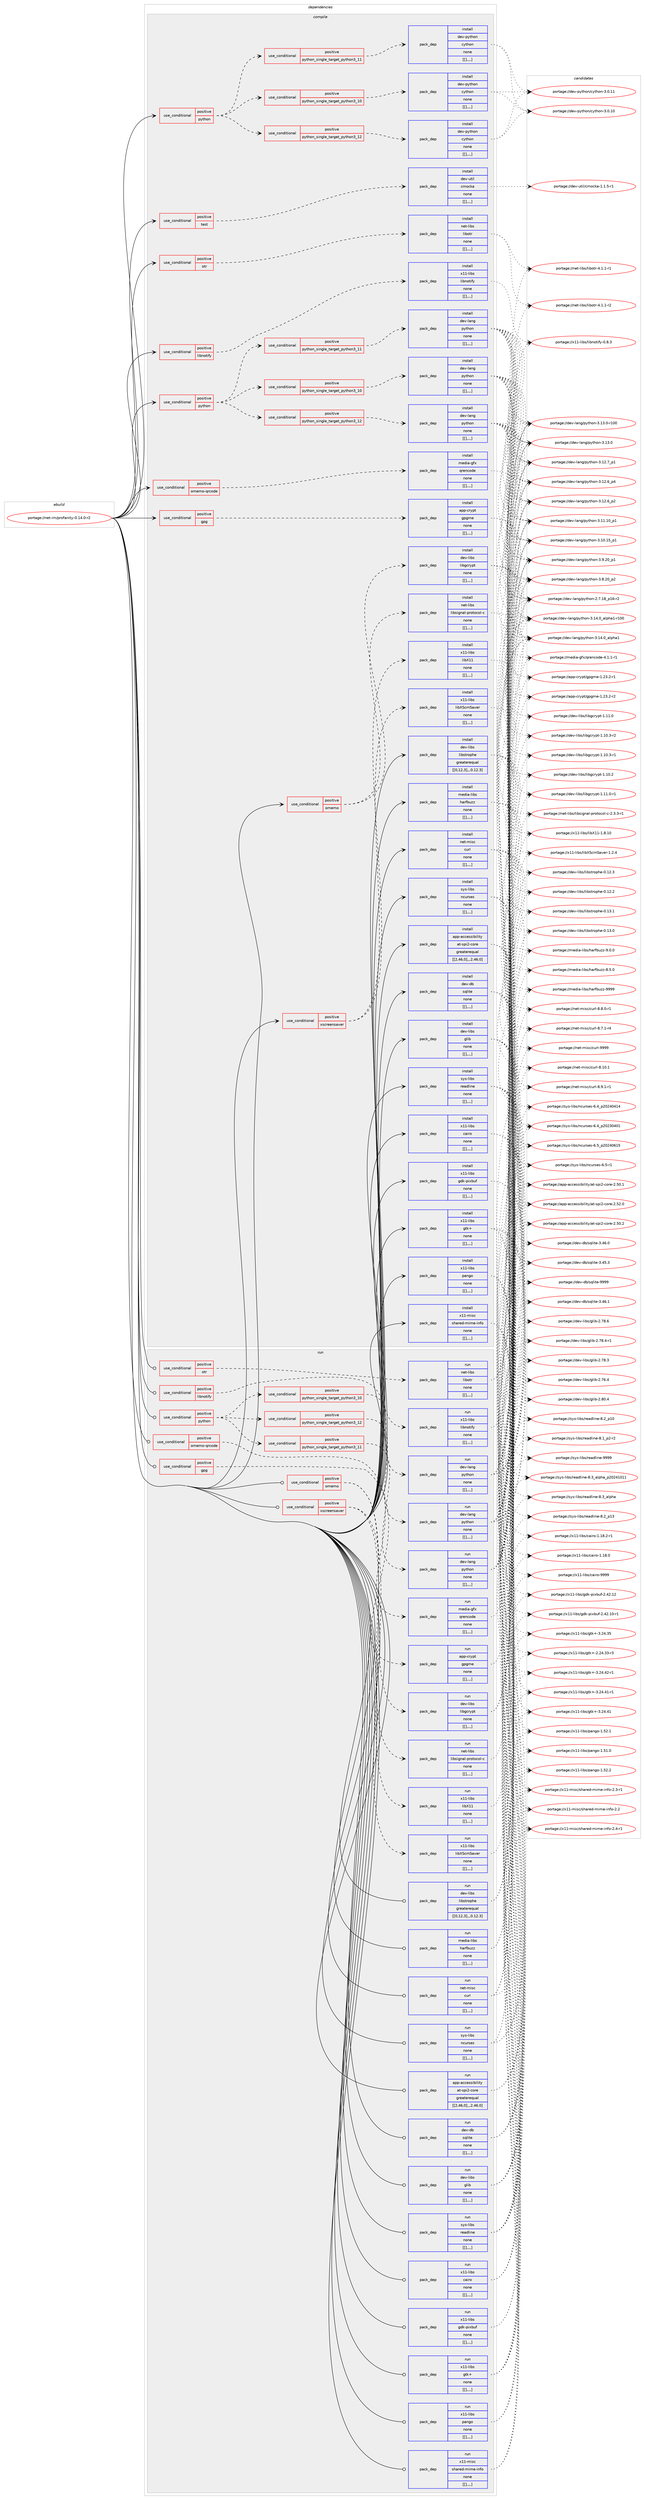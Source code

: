 digraph prolog {

# *************
# Graph options
# *************

newrank=true;
concentrate=true;
compound=true;
graph [rankdir=LR,fontname=Helvetica,fontsize=10,ranksep=1.5];#, ranksep=2.5, nodesep=0.2];
edge  [arrowhead=vee];
node  [fontname=Helvetica,fontsize=10];

# **********
# The ebuild
# **********

subgraph cluster_leftcol {
color=gray;
label=<<i>ebuild</i>>;
id [label="portage://net-im/profanity-0.14.0-r2", color=red, width=4, href="../net-im/profanity-0.14.0-r2.svg"];
}

# ****************
# The dependencies
# ****************

subgraph cluster_midcol {
color=gray;
label=<<i>dependencies</i>>;
subgraph cluster_compile {
fillcolor="#eeeeee";
style=filled;
label=<<i>compile</i>>;
subgraph cond98106 {
dependency375045 [label=<<TABLE BORDER="0" CELLBORDER="1" CELLSPACING="0" CELLPADDING="4"><TR><TD ROWSPAN="3" CELLPADDING="10">use_conditional</TD></TR><TR><TD>positive</TD></TR><TR><TD>gpg</TD></TR></TABLE>>, shape=none, color=red];
subgraph pack274043 {
dependency375069 [label=<<TABLE BORDER="0" CELLBORDER="1" CELLSPACING="0" CELLPADDING="4" WIDTH="220"><TR><TD ROWSPAN="6" CELLPADDING="30">pack_dep</TD></TR><TR><TD WIDTH="110">install</TD></TR><TR><TD>app-crypt</TD></TR><TR><TD>gpgme</TD></TR><TR><TD>none</TD></TR><TR><TD>[[],,,,]</TD></TR></TABLE>>, shape=none, color=blue];
}
dependency375045:e -> dependency375069:w [weight=20,style="dashed",arrowhead="vee"];
}
id:e -> dependency375045:w [weight=20,style="solid",arrowhead="vee"];
subgraph cond98115 {
dependency375085 [label=<<TABLE BORDER="0" CELLBORDER="1" CELLSPACING="0" CELLPADDING="4"><TR><TD ROWSPAN="3" CELLPADDING="10">use_conditional</TD></TR><TR><TD>positive</TD></TR><TR><TD>libnotify</TD></TR></TABLE>>, shape=none, color=red];
subgraph pack274097 {
dependency375185 [label=<<TABLE BORDER="0" CELLBORDER="1" CELLSPACING="0" CELLPADDING="4" WIDTH="220"><TR><TD ROWSPAN="6" CELLPADDING="30">pack_dep</TD></TR><TR><TD WIDTH="110">install</TD></TR><TR><TD>x11-libs</TD></TR><TR><TD>libnotify</TD></TR><TR><TD>none</TD></TR><TR><TD>[[],,,,]</TD></TR></TABLE>>, shape=none, color=blue];
}
dependency375085:e -> dependency375185:w [weight=20,style="dashed",arrowhead="vee"];
}
id:e -> dependency375085:w [weight=20,style="solid",arrowhead="vee"];
subgraph cond98167 {
dependency375270 [label=<<TABLE BORDER="0" CELLBORDER="1" CELLSPACING="0" CELLPADDING="4"><TR><TD ROWSPAN="3" CELLPADDING="10">use_conditional</TD></TR><TR><TD>positive</TD></TR><TR><TD>omemo</TD></TR></TABLE>>, shape=none, color=red];
subgraph pack274236 {
dependency375330 [label=<<TABLE BORDER="0" CELLBORDER="1" CELLSPACING="0" CELLPADDING="4" WIDTH="220"><TR><TD ROWSPAN="6" CELLPADDING="30">pack_dep</TD></TR><TR><TD WIDTH="110">install</TD></TR><TR><TD>dev-libs</TD></TR><TR><TD>libgcrypt</TD></TR><TR><TD>none</TD></TR><TR><TD>[[],,,,]</TD></TR></TABLE>>, shape=none, color=blue];
}
dependency375270:e -> dependency375330:w [weight=20,style="dashed",arrowhead="vee"];
subgraph pack274242 {
dependency375351 [label=<<TABLE BORDER="0" CELLBORDER="1" CELLSPACING="0" CELLPADDING="4" WIDTH="220"><TR><TD ROWSPAN="6" CELLPADDING="30">pack_dep</TD></TR><TR><TD WIDTH="110">install</TD></TR><TR><TD>net-libs</TD></TR><TR><TD>libsignal-protocol-c</TD></TR><TR><TD>none</TD></TR><TR><TD>[[],,,,]</TD></TR></TABLE>>, shape=none, color=blue];
}
dependency375270:e -> dependency375351:w [weight=20,style="dashed",arrowhead="vee"];
}
id:e -> dependency375270:w [weight=20,style="solid",arrowhead="vee"];
subgraph cond98225 {
dependency375460 [label=<<TABLE BORDER="0" CELLBORDER="1" CELLSPACING="0" CELLPADDING="4"><TR><TD ROWSPAN="3" CELLPADDING="10">use_conditional</TD></TR><TR><TD>positive</TD></TR><TR><TD>omemo-qrcode</TD></TR></TABLE>>, shape=none, color=red];
subgraph pack274334 {
dependency375523 [label=<<TABLE BORDER="0" CELLBORDER="1" CELLSPACING="0" CELLPADDING="4" WIDTH="220"><TR><TD ROWSPAN="6" CELLPADDING="30">pack_dep</TD></TR><TR><TD WIDTH="110">install</TD></TR><TR><TD>media-gfx</TD></TR><TR><TD>qrencode</TD></TR><TR><TD>none</TD></TR><TR><TD>[[],,,,]</TD></TR></TABLE>>, shape=none, color=blue];
}
dependency375460:e -> dependency375523:w [weight=20,style="dashed",arrowhead="vee"];
}
id:e -> dependency375460:w [weight=20,style="solid",arrowhead="vee"];
subgraph cond98252 {
dependency375550 [label=<<TABLE BORDER="0" CELLBORDER="1" CELLSPACING="0" CELLPADDING="4"><TR><TD ROWSPAN="3" CELLPADDING="10">use_conditional</TD></TR><TR><TD>positive</TD></TR><TR><TD>otr</TD></TR></TABLE>>, shape=none, color=red];
subgraph pack274511 {
dependency375727 [label=<<TABLE BORDER="0" CELLBORDER="1" CELLSPACING="0" CELLPADDING="4" WIDTH="220"><TR><TD ROWSPAN="6" CELLPADDING="30">pack_dep</TD></TR><TR><TD WIDTH="110">install</TD></TR><TR><TD>net-libs</TD></TR><TR><TD>libotr</TD></TR><TR><TD>none</TD></TR><TR><TD>[[],,,,]</TD></TR></TABLE>>, shape=none, color=blue];
}
dependency375550:e -> dependency375727:w [weight=20,style="dashed",arrowhead="vee"];
}
id:e -> dependency375550:w [weight=20,style="solid",arrowhead="vee"];
subgraph cond98302 {
dependency375733 [label=<<TABLE BORDER="0" CELLBORDER="1" CELLSPACING="0" CELLPADDING="4"><TR><TD ROWSPAN="3" CELLPADDING="10">use_conditional</TD></TR><TR><TD>positive</TD></TR><TR><TD>python</TD></TR></TABLE>>, shape=none, color=red];
subgraph cond98315 {
dependency375824 [label=<<TABLE BORDER="0" CELLBORDER="1" CELLSPACING="0" CELLPADDING="4"><TR><TD ROWSPAN="3" CELLPADDING="10">use_conditional</TD></TR><TR><TD>positive</TD></TR><TR><TD>python_single_target_python3_10</TD></TR></TABLE>>, shape=none, color=red];
subgraph pack274620 {
dependency375851 [label=<<TABLE BORDER="0" CELLBORDER="1" CELLSPACING="0" CELLPADDING="4" WIDTH="220"><TR><TD ROWSPAN="6" CELLPADDING="30">pack_dep</TD></TR><TR><TD WIDTH="110">install</TD></TR><TR><TD>dev-lang</TD></TR><TR><TD>python</TD></TR><TR><TD>none</TD></TR><TR><TD>[[],,,,]</TD></TR></TABLE>>, shape=none, color=blue];
}
dependency375824:e -> dependency375851:w [weight=20,style="dashed",arrowhead="vee"];
}
dependency375733:e -> dependency375824:w [weight=20,style="dashed",arrowhead="vee"];
subgraph cond98339 {
dependency375883 [label=<<TABLE BORDER="0" CELLBORDER="1" CELLSPACING="0" CELLPADDING="4"><TR><TD ROWSPAN="3" CELLPADDING="10">use_conditional</TD></TR><TR><TD>positive</TD></TR><TR><TD>python_single_target_python3_11</TD></TR></TABLE>>, shape=none, color=red];
subgraph pack274656 {
dependency375912 [label=<<TABLE BORDER="0" CELLBORDER="1" CELLSPACING="0" CELLPADDING="4" WIDTH="220"><TR><TD ROWSPAN="6" CELLPADDING="30">pack_dep</TD></TR><TR><TD WIDTH="110">install</TD></TR><TR><TD>dev-lang</TD></TR><TR><TD>python</TD></TR><TR><TD>none</TD></TR><TR><TD>[[],,,,]</TD></TR></TABLE>>, shape=none, color=blue];
}
dependency375883:e -> dependency375912:w [weight=20,style="dashed",arrowhead="vee"];
}
dependency375733:e -> dependency375883:w [weight=20,style="dashed",arrowhead="vee"];
subgraph cond98350 {
dependency375945 [label=<<TABLE BORDER="0" CELLBORDER="1" CELLSPACING="0" CELLPADDING="4"><TR><TD ROWSPAN="3" CELLPADDING="10">use_conditional</TD></TR><TR><TD>positive</TD></TR><TR><TD>python_single_target_python3_12</TD></TR></TABLE>>, shape=none, color=red];
subgraph pack274715 {
dependency376033 [label=<<TABLE BORDER="0" CELLBORDER="1" CELLSPACING="0" CELLPADDING="4" WIDTH="220"><TR><TD ROWSPAN="6" CELLPADDING="30">pack_dep</TD></TR><TR><TD WIDTH="110">install</TD></TR><TR><TD>dev-lang</TD></TR><TR><TD>python</TD></TR><TR><TD>none</TD></TR><TR><TD>[[],,,,]</TD></TR></TABLE>>, shape=none, color=blue];
}
dependency375945:e -> dependency376033:w [weight=20,style="dashed",arrowhead="vee"];
}
dependency375733:e -> dependency375945:w [weight=20,style="dashed",arrowhead="vee"];
}
id:e -> dependency375733:w [weight=20,style="solid",arrowhead="vee"];
subgraph cond98375 {
dependency376089 [label=<<TABLE BORDER="0" CELLBORDER="1" CELLSPACING="0" CELLPADDING="4"><TR><TD ROWSPAN="3" CELLPADDING="10">use_conditional</TD></TR><TR><TD>positive</TD></TR><TR><TD>python</TD></TR></TABLE>>, shape=none, color=red];
subgraph cond98386 {
dependency376157 [label=<<TABLE BORDER="0" CELLBORDER="1" CELLSPACING="0" CELLPADDING="4"><TR><TD ROWSPAN="3" CELLPADDING="10">use_conditional</TD></TR><TR><TD>positive</TD></TR><TR><TD>python_single_target_python3_10</TD></TR></TABLE>>, shape=none, color=red];
subgraph pack274928 {
dependency376231 [label=<<TABLE BORDER="0" CELLBORDER="1" CELLSPACING="0" CELLPADDING="4" WIDTH="220"><TR><TD ROWSPAN="6" CELLPADDING="30">pack_dep</TD></TR><TR><TD WIDTH="110">install</TD></TR><TR><TD>dev-python</TD></TR><TR><TD>cython</TD></TR><TR><TD>none</TD></TR><TR><TD>[[],,,,]</TD></TR></TABLE>>, shape=none, color=blue];
}
dependency376157:e -> dependency376231:w [weight=20,style="dashed",arrowhead="vee"];
}
dependency376089:e -> dependency376157:w [weight=20,style="dashed",arrowhead="vee"];
subgraph cond98418 {
dependency376320 [label=<<TABLE BORDER="0" CELLBORDER="1" CELLSPACING="0" CELLPADDING="4"><TR><TD ROWSPAN="3" CELLPADDING="10">use_conditional</TD></TR><TR><TD>positive</TD></TR><TR><TD>python_single_target_python3_11</TD></TR></TABLE>>, shape=none, color=red];
subgraph pack275026 {
dependency376385 [label=<<TABLE BORDER="0" CELLBORDER="1" CELLSPACING="0" CELLPADDING="4" WIDTH="220"><TR><TD ROWSPAN="6" CELLPADDING="30">pack_dep</TD></TR><TR><TD WIDTH="110">install</TD></TR><TR><TD>dev-python</TD></TR><TR><TD>cython</TD></TR><TR><TD>none</TD></TR><TR><TD>[[],,,,]</TD></TR></TABLE>>, shape=none, color=blue];
}
dependency376320:e -> dependency376385:w [weight=20,style="dashed",arrowhead="vee"];
}
dependency376089:e -> dependency376320:w [weight=20,style="dashed",arrowhead="vee"];
subgraph cond98437 {
dependency376419 [label=<<TABLE BORDER="0" CELLBORDER="1" CELLSPACING="0" CELLPADDING="4"><TR><TD ROWSPAN="3" CELLPADDING="10">use_conditional</TD></TR><TR><TD>positive</TD></TR><TR><TD>python_single_target_python3_12</TD></TR></TABLE>>, shape=none, color=red];
subgraph pack275093 {
dependency376441 [label=<<TABLE BORDER="0" CELLBORDER="1" CELLSPACING="0" CELLPADDING="4" WIDTH="220"><TR><TD ROWSPAN="6" CELLPADDING="30">pack_dep</TD></TR><TR><TD WIDTH="110">install</TD></TR><TR><TD>dev-python</TD></TR><TR><TD>cython</TD></TR><TR><TD>none</TD></TR><TR><TD>[[],,,,]</TD></TR></TABLE>>, shape=none, color=blue];
}
dependency376419:e -> dependency376441:w [weight=20,style="dashed",arrowhead="vee"];
}
dependency376089:e -> dependency376419:w [weight=20,style="dashed",arrowhead="vee"];
}
id:e -> dependency376089:w [weight=20,style="solid",arrowhead="vee"];
subgraph cond98452 {
dependency376489 [label=<<TABLE BORDER="0" CELLBORDER="1" CELLSPACING="0" CELLPADDING="4"><TR><TD ROWSPAN="3" CELLPADDING="10">use_conditional</TD></TR><TR><TD>positive</TD></TR><TR><TD>test</TD></TR></TABLE>>, shape=none, color=red];
subgraph pack275132 {
dependency376493 [label=<<TABLE BORDER="0" CELLBORDER="1" CELLSPACING="0" CELLPADDING="4" WIDTH="220"><TR><TD ROWSPAN="6" CELLPADDING="30">pack_dep</TD></TR><TR><TD WIDTH="110">install</TD></TR><TR><TD>dev-util</TD></TR><TR><TD>cmocka</TD></TR><TR><TD>none</TD></TR><TR><TD>[[],,,,]</TD></TR></TABLE>>, shape=none, color=blue];
}
dependency376489:e -> dependency376493:w [weight=20,style="dashed",arrowhead="vee"];
}
id:e -> dependency376489:w [weight=20,style="solid",arrowhead="vee"];
subgraph cond98474 {
dependency376557 [label=<<TABLE BORDER="0" CELLBORDER="1" CELLSPACING="0" CELLPADDING="4"><TR><TD ROWSPAN="3" CELLPADDING="10">use_conditional</TD></TR><TR><TD>positive</TD></TR><TR><TD>xscreensaver</TD></TR></TABLE>>, shape=none, color=red];
subgraph pack275223 {
dependency376661 [label=<<TABLE BORDER="0" CELLBORDER="1" CELLSPACING="0" CELLPADDING="4" WIDTH="220"><TR><TD ROWSPAN="6" CELLPADDING="30">pack_dep</TD></TR><TR><TD WIDTH="110">install</TD></TR><TR><TD>x11-libs</TD></TR><TR><TD>libXScrnSaver</TD></TR><TR><TD>none</TD></TR><TR><TD>[[],,,,]</TD></TR></TABLE>>, shape=none, color=blue];
}
dependency376557:e -> dependency376661:w [weight=20,style="dashed",arrowhead="vee"];
subgraph pack275292 {
dependency376687 [label=<<TABLE BORDER="0" CELLBORDER="1" CELLSPACING="0" CELLPADDING="4" WIDTH="220"><TR><TD ROWSPAN="6" CELLPADDING="30">pack_dep</TD></TR><TR><TD WIDTH="110">install</TD></TR><TR><TD>x11-libs</TD></TR><TR><TD>libX11</TD></TR><TR><TD>none</TD></TR><TR><TD>[[],,,,]</TD></TR></TABLE>>, shape=none, color=blue];
}
dependency376557:e -> dependency376687:w [weight=20,style="dashed",arrowhead="vee"];
}
id:e -> dependency376557:w [weight=20,style="solid",arrowhead="vee"];
subgraph pack275297 {
dependency376693 [label=<<TABLE BORDER="0" CELLBORDER="1" CELLSPACING="0" CELLPADDING="4" WIDTH="220"><TR><TD ROWSPAN="6" CELLPADDING="30">pack_dep</TD></TR><TR><TD WIDTH="110">install</TD></TR><TR><TD>app-accessibility</TD></TR><TR><TD>at-spi2-core</TD></TR><TR><TD>greaterequal</TD></TR><TR><TD>[[2,46,0],,,2.46.0]</TD></TR></TABLE>>, shape=none, color=blue];
}
id:e -> dependency376693:w [weight=20,style="solid",arrowhead="vee"];
subgraph pack275435 {
dependency376945 [label=<<TABLE BORDER="0" CELLBORDER="1" CELLSPACING="0" CELLPADDING="4" WIDTH="220"><TR><TD ROWSPAN="6" CELLPADDING="30">pack_dep</TD></TR><TR><TD WIDTH="110">install</TD></TR><TR><TD>dev-db</TD></TR><TR><TD>sqlite</TD></TR><TR><TD>none</TD></TR><TR><TD>[[],,,,]</TD></TR></TABLE>>, shape=none, color=blue];
}
id:e -> dependency376945:w [weight=20,style="solid",arrowhead="vee"];
subgraph pack275512 {
dependency376950 [label=<<TABLE BORDER="0" CELLBORDER="1" CELLSPACING="0" CELLPADDING="4" WIDTH="220"><TR><TD ROWSPAN="6" CELLPADDING="30">pack_dep</TD></TR><TR><TD WIDTH="110">install</TD></TR><TR><TD>dev-libs</TD></TR><TR><TD>glib</TD></TR><TR><TD>none</TD></TR><TR><TD>[[],,,,]</TD></TR></TABLE>>, shape=none, color=blue];
}
id:e -> dependency376950:w [weight=20,style="solid",arrowhead="vee"];
subgraph pack275516 {
dependency376955 [label=<<TABLE BORDER="0" CELLBORDER="1" CELLSPACING="0" CELLPADDING="4" WIDTH="220"><TR><TD ROWSPAN="6" CELLPADDING="30">pack_dep</TD></TR><TR><TD WIDTH="110">install</TD></TR><TR><TD>dev-libs</TD></TR><TR><TD>libstrophe</TD></TR><TR><TD>greaterequal</TD></TR><TR><TD>[[0,12,3],,,0.12.3]</TD></TR></TABLE>>, shape=none, color=blue];
}
id:e -> dependency376955:w [weight=20,style="solid",arrowhead="vee"];
subgraph pack275539 {
dependency376981 [label=<<TABLE BORDER="0" CELLBORDER="1" CELLSPACING="0" CELLPADDING="4" WIDTH="220"><TR><TD ROWSPAN="6" CELLPADDING="30">pack_dep</TD></TR><TR><TD WIDTH="110">install</TD></TR><TR><TD>media-libs</TD></TR><TR><TD>harfbuzz</TD></TR><TR><TD>none</TD></TR><TR><TD>[[],,,,]</TD></TR></TABLE>>, shape=none, color=blue];
}
id:e -> dependency376981:w [weight=20,style="solid",arrowhead="vee"];
subgraph pack275558 {
dependency377023 [label=<<TABLE BORDER="0" CELLBORDER="1" CELLSPACING="0" CELLPADDING="4" WIDTH="220"><TR><TD ROWSPAN="6" CELLPADDING="30">pack_dep</TD></TR><TR><TD WIDTH="110">install</TD></TR><TR><TD>net-misc</TD></TR><TR><TD>curl</TD></TR><TR><TD>none</TD></TR><TR><TD>[[],,,,]</TD></TR></TABLE>>, shape=none, color=blue];
}
id:e -> dependency377023:w [weight=20,style="solid",arrowhead="vee"];
subgraph pack275624 {
dependency377087 [label=<<TABLE BORDER="0" CELLBORDER="1" CELLSPACING="0" CELLPADDING="4" WIDTH="220"><TR><TD ROWSPAN="6" CELLPADDING="30">pack_dep</TD></TR><TR><TD WIDTH="110">install</TD></TR><TR><TD>sys-libs</TD></TR><TR><TD>ncurses</TD></TR><TR><TD>none</TD></TR><TR><TD>[[],,,,]</TD></TR></TABLE>>, shape=none, color=blue];
}
id:e -> dependency377087:w [weight=20,style="solid",arrowhead="vee"];
subgraph pack275628 {
dependency377107 [label=<<TABLE BORDER="0" CELLBORDER="1" CELLSPACING="0" CELLPADDING="4" WIDTH="220"><TR><TD ROWSPAN="6" CELLPADDING="30">pack_dep</TD></TR><TR><TD WIDTH="110">install</TD></TR><TR><TD>sys-libs</TD></TR><TR><TD>readline</TD></TR><TR><TD>none</TD></TR><TR><TD>[[],,,,]</TD></TR></TABLE>>, shape=none, color=blue];
}
id:e -> dependency377107:w [weight=20,style="solid",arrowhead="vee"];
subgraph pack275672 {
dependency377191 [label=<<TABLE BORDER="0" CELLBORDER="1" CELLSPACING="0" CELLPADDING="4" WIDTH="220"><TR><TD ROWSPAN="6" CELLPADDING="30">pack_dep</TD></TR><TR><TD WIDTH="110">install</TD></TR><TR><TD>x11-libs</TD></TR><TR><TD>cairo</TD></TR><TR><TD>none</TD></TR><TR><TD>[[],,,,]</TD></TR></TABLE>>, shape=none, color=blue];
}
id:e -> dependency377191:w [weight=20,style="solid",arrowhead="vee"];
subgraph pack275728 {
dependency377234 [label=<<TABLE BORDER="0" CELLBORDER="1" CELLSPACING="0" CELLPADDING="4" WIDTH="220"><TR><TD ROWSPAN="6" CELLPADDING="30">pack_dep</TD></TR><TR><TD WIDTH="110">install</TD></TR><TR><TD>x11-libs</TD></TR><TR><TD>gdk-pixbuf</TD></TR><TR><TD>none</TD></TR><TR><TD>[[],,,,]</TD></TR></TABLE>>, shape=none, color=blue];
}
id:e -> dependency377234:w [weight=20,style="solid",arrowhead="vee"];
subgraph pack275763 {
dependency377282 [label=<<TABLE BORDER="0" CELLBORDER="1" CELLSPACING="0" CELLPADDING="4" WIDTH="220"><TR><TD ROWSPAN="6" CELLPADDING="30">pack_dep</TD></TR><TR><TD WIDTH="110">install</TD></TR><TR><TD>x11-libs</TD></TR><TR><TD>gtk+</TD></TR><TR><TD>none</TD></TR><TR><TD>[[],,,,]</TD></TR></TABLE>>, shape=none, color=blue];
}
id:e -> dependency377282:w [weight=20,style="solid",arrowhead="vee"];
subgraph pack275815 {
dependency377343 [label=<<TABLE BORDER="0" CELLBORDER="1" CELLSPACING="0" CELLPADDING="4" WIDTH="220"><TR><TD ROWSPAN="6" CELLPADDING="30">pack_dep</TD></TR><TR><TD WIDTH="110">install</TD></TR><TR><TD>x11-libs</TD></TR><TR><TD>pango</TD></TR><TR><TD>none</TD></TR><TR><TD>[[],,,,]</TD></TR></TABLE>>, shape=none, color=blue];
}
id:e -> dependency377343:w [weight=20,style="solid",arrowhead="vee"];
subgraph pack275868 {
dependency377401 [label=<<TABLE BORDER="0" CELLBORDER="1" CELLSPACING="0" CELLPADDING="4" WIDTH="220"><TR><TD ROWSPAN="6" CELLPADDING="30">pack_dep</TD></TR><TR><TD WIDTH="110">install</TD></TR><TR><TD>x11-misc</TD></TR><TR><TD>shared-mime-info</TD></TR><TR><TD>none</TD></TR><TR><TD>[[],,,,]</TD></TR></TABLE>>, shape=none, color=blue];
}
id:e -> dependency377401:w [weight=20,style="solid",arrowhead="vee"];
}
subgraph cluster_compileandrun {
fillcolor="#eeeeee";
style=filled;
label=<<i>compile and run</i>>;
}
subgraph cluster_run {
fillcolor="#eeeeee";
style=filled;
label=<<i>run</i>>;
subgraph cond98621 {
dependency377484 [label=<<TABLE BORDER="0" CELLBORDER="1" CELLSPACING="0" CELLPADDING="4"><TR><TD ROWSPAN="3" CELLPADDING="10">use_conditional</TD></TR><TR><TD>positive</TD></TR><TR><TD>gpg</TD></TR></TABLE>>, shape=none, color=red];
subgraph pack275943 {
dependency377488 [label=<<TABLE BORDER="0" CELLBORDER="1" CELLSPACING="0" CELLPADDING="4" WIDTH="220"><TR><TD ROWSPAN="6" CELLPADDING="30">pack_dep</TD></TR><TR><TD WIDTH="110">run</TD></TR><TR><TD>app-crypt</TD></TR><TR><TD>gpgme</TD></TR><TR><TD>none</TD></TR><TR><TD>[[],,,,]</TD></TR></TABLE>>, shape=none, color=blue];
}
dependency377484:e -> dependency377488:w [weight=20,style="dashed",arrowhead="vee"];
}
id:e -> dependency377484:w [weight=20,style="solid",arrowhead="odot"];
subgraph cond98653 {
dependency377562 [label=<<TABLE BORDER="0" CELLBORDER="1" CELLSPACING="0" CELLPADDING="4"><TR><TD ROWSPAN="3" CELLPADDING="10">use_conditional</TD></TR><TR><TD>positive</TD></TR><TR><TD>libnotify</TD></TR></TABLE>>, shape=none, color=red];
subgraph pack276008 {
dependency377580 [label=<<TABLE BORDER="0" CELLBORDER="1" CELLSPACING="0" CELLPADDING="4" WIDTH="220"><TR><TD ROWSPAN="6" CELLPADDING="30">pack_dep</TD></TR><TR><TD WIDTH="110">run</TD></TR><TR><TD>x11-libs</TD></TR><TR><TD>libnotify</TD></TR><TR><TD>none</TD></TR><TR><TD>[[],,,,]</TD></TR></TABLE>>, shape=none, color=blue];
}
dependency377562:e -> dependency377580:w [weight=20,style="dashed",arrowhead="vee"];
}
id:e -> dependency377562:w [weight=20,style="solid",arrowhead="odot"];
subgraph cond98666 {
dependency377642 [label=<<TABLE BORDER="0" CELLBORDER="1" CELLSPACING="0" CELLPADDING="4"><TR><TD ROWSPAN="3" CELLPADDING="10">use_conditional</TD></TR><TR><TD>positive</TD></TR><TR><TD>omemo</TD></TR></TABLE>>, shape=none, color=red];
subgraph pack276092 {
dependency377674 [label=<<TABLE BORDER="0" CELLBORDER="1" CELLSPACING="0" CELLPADDING="4" WIDTH="220"><TR><TD ROWSPAN="6" CELLPADDING="30">pack_dep</TD></TR><TR><TD WIDTH="110">run</TD></TR><TR><TD>dev-libs</TD></TR><TR><TD>libgcrypt</TD></TR><TR><TD>none</TD></TR><TR><TD>[[],,,,]</TD></TR></TABLE>>, shape=none, color=blue];
}
dependency377642:e -> dependency377674:w [weight=20,style="dashed",arrowhead="vee"];
subgraph pack276109 {
dependency377734 [label=<<TABLE BORDER="0" CELLBORDER="1" CELLSPACING="0" CELLPADDING="4" WIDTH="220"><TR><TD ROWSPAN="6" CELLPADDING="30">pack_dep</TD></TR><TR><TD WIDTH="110">run</TD></TR><TR><TD>net-libs</TD></TR><TR><TD>libsignal-protocol-c</TD></TR><TR><TD>none</TD></TR><TR><TD>[[],,,,]</TD></TR></TABLE>>, shape=none, color=blue];
}
dependency377642:e -> dependency377734:w [weight=20,style="dashed",arrowhead="vee"];
}
id:e -> dependency377642:w [weight=20,style="solid",arrowhead="odot"];
subgraph cond98700 {
dependency377761 [label=<<TABLE BORDER="0" CELLBORDER="1" CELLSPACING="0" CELLPADDING="4"><TR><TD ROWSPAN="3" CELLPADDING="10">use_conditional</TD></TR><TR><TD>positive</TD></TR><TR><TD>omemo-qrcode</TD></TR></TABLE>>, shape=none, color=red];
subgraph pack276160 {
dependency377766 [label=<<TABLE BORDER="0" CELLBORDER="1" CELLSPACING="0" CELLPADDING="4" WIDTH="220"><TR><TD ROWSPAN="6" CELLPADDING="30">pack_dep</TD></TR><TR><TD WIDTH="110">run</TD></TR><TR><TD>media-gfx</TD></TR><TR><TD>qrencode</TD></TR><TR><TD>none</TD></TR><TR><TD>[[],,,,]</TD></TR></TABLE>>, shape=none, color=blue];
}
dependency377761:e -> dependency377766:w [weight=20,style="dashed",arrowhead="vee"];
}
id:e -> dependency377761:w [weight=20,style="solid",arrowhead="odot"];
subgraph cond98702 {
dependency377791 [label=<<TABLE BORDER="0" CELLBORDER="1" CELLSPACING="0" CELLPADDING="4"><TR><TD ROWSPAN="3" CELLPADDING="10">use_conditional</TD></TR><TR><TD>positive</TD></TR><TR><TD>otr</TD></TR></TABLE>>, shape=none, color=red];
subgraph pack276186 {
dependency377794 [label=<<TABLE BORDER="0" CELLBORDER="1" CELLSPACING="0" CELLPADDING="4" WIDTH="220"><TR><TD ROWSPAN="6" CELLPADDING="30">pack_dep</TD></TR><TR><TD WIDTH="110">run</TD></TR><TR><TD>net-libs</TD></TR><TR><TD>libotr</TD></TR><TR><TD>none</TD></TR><TR><TD>[[],,,,]</TD></TR></TABLE>>, shape=none, color=blue];
}
dependency377791:e -> dependency377794:w [weight=20,style="dashed",arrowhead="vee"];
}
id:e -> dependency377791:w [weight=20,style="solid",arrowhead="odot"];
subgraph cond98711 {
dependency377840 [label=<<TABLE BORDER="0" CELLBORDER="1" CELLSPACING="0" CELLPADDING="4"><TR><TD ROWSPAN="3" CELLPADDING="10">use_conditional</TD></TR><TR><TD>positive</TD></TR><TR><TD>python</TD></TR></TABLE>>, shape=none, color=red];
subgraph cond98719 {
dependency377880 [label=<<TABLE BORDER="0" CELLBORDER="1" CELLSPACING="0" CELLPADDING="4"><TR><TD ROWSPAN="3" CELLPADDING="10">use_conditional</TD></TR><TR><TD>positive</TD></TR><TR><TD>python_single_target_python3_10</TD></TR></TABLE>>, shape=none, color=red];
subgraph pack276267 {
dependency377907 [label=<<TABLE BORDER="0" CELLBORDER="1" CELLSPACING="0" CELLPADDING="4" WIDTH="220"><TR><TD ROWSPAN="6" CELLPADDING="30">pack_dep</TD></TR><TR><TD WIDTH="110">run</TD></TR><TR><TD>dev-lang</TD></TR><TR><TD>python</TD></TR><TR><TD>none</TD></TR><TR><TD>[[],,,,]</TD></TR></TABLE>>, shape=none, color=blue];
}
dependency377880:e -> dependency377907:w [weight=20,style="dashed",arrowhead="vee"];
}
dependency377840:e -> dependency377880:w [weight=20,style="dashed",arrowhead="vee"];
subgraph cond98739 {
dependency377996 [label=<<TABLE BORDER="0" CELLBORDER="1" CELLSPACING="0" CELLPADDING="4"><TR><TD ROWSPAN="3" CELLPADDING="10">use_conditional</TD></TR><TR><TD>positive</TD></TR><TR><TD>python_single_target_python3_11</TD></TR></TABLE>>, shape=none, color=red];
subgraph pack276378 {
dependency378066 [label=<<TABLE BORDER="0" CELLBORDER="1" CELLSPACING="0" CELLPADDING="4" WIDTH="220"><TR><TD ROWSPAN="6" CELLPADDING="30">pack_dep</TD></TR><TR><TD WIDTH="110">run</TD></TR><TR><TD>dev-lang</TD></TR><TR><TD>python</TD></TR><TR><TD>none</TD></TR><TR><TD>[[],,,,]</TD></TR></TABLE>>, shape=none, color=blue];
}
dependency377996:e -> dependency378066:w [weight=20,style="dashed",arrowhead="vee"];
}
dependency377840:e -> dependency377996:w [weight=20,style="dashed",arrowhead="vee"];
subgraph cond98777 {
dependency378085 [label=<<TABLE BORDER="0" CELLBORDER="1" CELLSPACING="0" CELLPADDING="4"><TR><TD ROWSPAN="3" CELLPADDING="10">use_conditional</TD></TR><TR><TD>positive</TD></TR><TR><TD>python_single_target_python3_12</TD></TR></TABLE>>, shape=none, color=red];
subgraph pack276396 {
dependency378103 [label=<<TABLE BORDER="0" CELLBORDER="1" CELLSPACING="0" CELLPADDING="4" WIDTH="220"><TR><TD ROWSPAN="6" CELLPADDING="30">pack_dep</TD></TR><TR><TD WIDTH="110">run</TD></TR><TR><TD>dev-lang</TD></TR><TR><TD>python</TD></TR><TR><TD>none</TD></TR><TR><TD>[[],,,,]</TD></TR></TABLE>>, shape=none, color=blue];
}
dependency378085:e -> dependency378103:w [weight=20,style="dashed",arrowhead="vee"];
}
dependency377840:e -> dependency378085:w [weight=20,style="dashed",arrowhead="vee"];
}
id:e -> dependency377840:w [weight=20,style="solid",arrowhead="odot"];
subgraph cond98792 {
dependency378201 [label=<<TABLE BORDER="0" CELLBORDER="1" CELLSPACING="0" CELLPADDING="4"><TR><TD ROWSPAN="3" CELLPADDING="10">use_conditional</TD></TR><TR><TD>positive</TD></TR><TR><TD>xscreensaver</TD></TR></TABLE>>, shape=none, color=red];
subgraph pack276501 {
dependency378270 [label=<<TABLE BORDER="0" CELLBORDER="1" CELLSPACING="0" CELLPADDING="4" WIDTH="220"><TR><TD ROWSPAN="6" CELLPADDING="30">pack_dep</TD></TR><TR><TD WIDTH="110">run</TD></TR><TR><TD>x11-libs</TD></TR><TR><TD>libXScrnSaver</TD></TR><TR><TD>none</TD></TR><TR><TD>[[],,,,]</TD></TR></TABLE>>, shape=none, color=blue];
}
dependency378201:e -> dependency378270:w [weight=20,style="dashed",arrowhead="vee"];
subgraph pack276543 {
dependency378294 [label=<<TABLE BORDER="0" CELLBORDER="1" CELLSPACING="0" CELLPADDING="4" WIDTH="220"><TR><TD ROWSPAN="6" CELLPADDING="30">pack_dep</TD></TR><TR><TD WIDTH="110">run</TD></TR><TR><TD>x11-libs</TD></TR><TR><TD>libX11</TD></TR><TR><TD>none</TD></TR><TR><TD>[[],,,,]</TD></TR></TABLE>>, shape=none, color=blue];
}
dependency378201:e -> dependency378294:w [weight=20,style="dashed",arrowhead="vee"];
}
id:e -> dependency378201:w [weight=20,style="solid",arrowhead="odot"];
subgraph pack276555 {
dependency378319 [label=<<TABLE BORDER="0" CELLBORDER="1" CELLSPACING="0" CELLPADDING="4" WIDTH="220"><TR><TD ROWSPAN="6" CELLPADDING="30">pack_dep</TD></TR><TR><TD WIDTH="110">run</TD></TR><TR><TD>app-accessibility</TD></TR><TR><TD>at-spi2-core</TD></TR><TR><TD>greaterequal</TD></TR><TR><TD>[[2,46,0],,,2.46.0]</TD></TR></TABLE>>, shape=none, color=blue];
}
id:e -> dependency378319:w [weight=20,style="solid",arrowhead="odot"];
subgraph pack276570 {
dependency378340 [label=<<TABLE BORDER="0" CELLBORDER="1" CELLSPACING="0" CELLPADDING="4" WIDTH="220"><TR><TD ROWSPAN="6" CELLPADDING="30">pack_dep</TD></TR><TR><TD WIDTH="110">run</TD></TR><TR><TD>dev-db</TD></TR><TR><TD>sqlite</TD></TR><TR><TD>none</TD></TR><TR><TD>[[],,,,]</TD></TR></TABLE>>, shape=none, color=blue];
}
id:e -> dependency378340:w [weight=20,style="solid",arrowhead="odot"];
subgraph pack276599 {
dependency378389 [label=<<TABLE BORDER="0" CELLBORDER="1" CELLSPACING="0" CELLPADDING="4" WIDTH="220"><TR><TD ROWSPAN="6" CELLPADDING="30">pack_dep</TD></TR><TR><TD WIDTH="110">run</TD></TR><TR><TD>dev-libs</TD></TR><TR><TD>glib</TD></TR><TR><TD>none</TD></TR><TR><TD>[[],,,,]</TD></TR></TABLE>>, shape=none, color=blue];
}
id:e -> dependency378389:w [weight=20,style="solid",arrowhead="odot"];
subgraph pack276622 {
dependency378429 [label=<<TABLE BORDER="0" CELLBORDER="1" CELLSPACING="0" CELLPADDING="4" WIDTH="220"><TR><TD ROWSPAN="6" CELLPADDING="30">pack_dep</TD></TR><TR><TD WIDTH="110">run</TD></TR><TR><TD>dev-libs</TD></TR><TR><TD>libstrophe</TD></TR><TR><TD>greaterequal</TD></TR><TR><TD>[[0,12,3],,,0.12.3]</TD></TR></TABLE>>, shape=none, color=blue];
}
id:e -> dependency378429:w [weight=20,style="solid",arrowhead="odot"];
subgraph pack276651 {
dependency378470 [label=<<TABLE BORDER="0" CELLBORDER="1" CELLSPACING="0" CELLPADDING="4" WIDTH="220"><TR><TD ROWSPAN="6" CELLPADDING="30">pack_dep</TD></TR><TR><TD WIDTH="110">run</TD></TR><TR><TD>media-libs</TD></TR><TR><TD>harfbuzz</TD></TR><TR><TD>none</TD></TR><TR><TD>[[],,,,]</TD></TR></TABLE>>, shape=none, color=blue];
}
id:e -> dependency378470:w [weight=20,style="solid",arrowhead="odot"];
subgraph pack276664 {
dependency378474 [label=<<TABLE BORDER="0" CELLBORDER="1" CELLSPACING="0" CELLPADDING="4" WIDTH="220"><TR><TD ROWSPAN="6" CELLPADDING="30">pack_dep</TD></TR><TR><TD WIDTH="110">run</TD></TR><TR><TD>net-misc</TD></TR><TR><TD>curl</TD></TR><TR><TD>none</TD></TR><TR><TD>[[],,,,]</TD></TR></TABLE>>, shape=none, color=blue];
}
id:e -> dependency378474:w [weight=20,style="solid",arrowhead="odot"];
subgraph pack276719 {
dependency378557 [label=<<TABLE BORDER="0" CELLBORDER="1" CELLSPACING="0" CELLPADDING="4" WIDTH="220"><TR><TD ROWSPAN="6" CELLPADDING="30">pack_dep</TD></TR><TR><TD WIDTH="110">run</TD></TR><TR><TD>sys-libs</TD></TR><TR><TD>ncurses</TD></TR><TR><TD>none</TD></TR><TR><TD>[[],,,,]</TD></TR></TABLE>>, shape=none, color=blue];
}
id:e -> dependency378557:w [weight=20,style="solid",arrowhead="odot"];
subgraph pack276729 {
dependency378596 [label=<<TABLE BORDER="0" CELLBORDER="1" CELLSPACING="0" CELLPADDING="4" WIDTH="220"><TR><TD ROWSPAN="6" CELLPADDING="30">pack_dep</TD></TR><TR><TD WIDTH="110">run</TD></TR><TR><TD>sys-libs</TD></TR><TR><TD>readline</TD></TR><TR><TD>none</TD></TR><TR><TD>[[],,,,]</TD></TR></TABLE>>, shape=none, color=blue];
}
id:e -> dependency378596:w [weight=20,style="solid",arrowhead="odot"];
subgraph pack276762 {
dependency378651 [label=<<TABLE BORDER="0" CELLBORDER="1" CELLSPACING="0" CELLPADDING="4" WIDTH="220"><TR><TD ROWSPAN="6" CELLPADDING="30">pack_dep</TD></TR><TR><TD WIDTH="110">run</TD></TR><TR><TD>x11-libs</TD></TR><TR><TD>cairo</TD></TR><TR><TD>none</TD></TR><TR><TD>[[],,,,]</TD></TR></TABLE>>, shape=none, color=blue];
}
id:e -> dependency378651:w [weight=20,style="solid",arrowhead="odot"];
subgraph pack276807 {
dependency378687 [label=<<TABLE BORDER="0" CELLBORDER="1" CELLSPACING="0" CELLPADDING="4" WIDTH="220"><TR><TD ROWSPAN="6" CELLPADDING="30">pack_dep</TD></TR><TR><TD WIDTH="110">run</TD></TR><TR><TD>x11-libs</TD></TR><TR><TD>gdk-pixbuf</TD></TR><TR><TD>none</TD></TR><TR><TD>[[],,,,]</TD></TR></TABLE>>, shape=none, color=blue];
}
id:e -> dependency378687:w [weight=20,style="solid",arrowhead="odot"];
subgraph pack276810 {
dependency378706 [label=<<TABLE BORDER="0" CELLBORDER="1" CELLSPACING="0" CELLPADDING="4" WIDTH="220"><TR><TD ROWSPAN="6" CELLPADDING="30">pack_dep</TD></TR><TR><TD WIDTH="110">run</TD></TR><TR><TD>x11-libs</TD></TR><TR><TD>gtk+</TD></TR><TR><TD>none</TD></TR><TR><TD>[[],,,,]</TD></TR></TABLE>>, shape=none, color=blue];
}
id:e -> dependency378706:w [weight=20,style="solid",arrowhead="odot"];
subgraph pack276848 {
dependency378758 [label=<<TABLE BORDER="0" CELLBORDER="1" CELLSPACING="0" CELLPADDING="4" WIDTH="220"><TR><TD ROWSPAN="6" CELLPADDING="30">pack_dep</TD></TR><TR><TD WIDTH="110">run</TD></TR><TR><TD>x11-libs</TD></TR><TR><TD>pango</TD></TR><TR><TD>none</TD></TR><TR><TD>[[],,,,]</TD></TR></TABLE>>, shape=none, color=blue];
}
id:e -> dependency378758:w [weight=20,style="solid",arrowhead="odot"];
subgraph pack276857 {
dependency378761 [label=<<TABLE BORDER="0" CELLBORDER="1" CELLSPACING="0" CELLPADDING="4" WIDTH="220"><TR><TD ROWSPAN="6" CELLPADDING="30">pack_dep</TD></TR><TR><TD WIDTH="110">run</TD></TR><TR><TD>x11-misc</TD></TR><TR><TD>shared-mime-info</TD></TR><TR><TD>none</TD></TR><TR><TD>[[],,,,]</TD></TR></TABLE>>, shape=none, color=blue];
}
id:e -> dependency378761:w [weight=20,style="solid",arrowhead="odot"];
}
}

# **************
# The candidates
# **************

subgraph cluster_choices {
rank=same;
color=gray;
label=<<i>candidates</i>>;

subgraph choice274983 {
color=black;
nodesep=1;
choice97112112459911412111211647103112103109101454946505146504511450 [label="portage://app-crypt/gpgme-1.23.2-r2", color=red, width=4,href="../app-crypt/gpgme-1.23.2-r2.svg"];
choice97112112459911412111211647103112103109101454946505146504511449 [label="portage://app-crypt/gpgme-1.23.2-r1", color=red, width=4,href="../app-crypt/gpgme-1.23.2-r1.svg"];
dependency375069:e -> choice97112112459911412111211647103112103109101454946505146504511450:w [style=dotted,weight="100"];
dependency375069:e -> choice97112112459911412111211647103112103109101454946505146504511449:w [style=dotted,weight="100"];
}
subgraph choice274986 {
color=black;
nodesep=1;
choice120494945108105981154710810598110111116105102121454846564651 [label="portage://x11-libs/libnotify-0.8.3", color=red, width=4,href="../x11-libs/libnotify-0.8.3.svg"];
dependency375185:e -> choice120494945108105981154710810598110111116105102121454846564651:w [style=dotted,weight="100"];
}
subgraph choice274990 {
color=black;
nodesep=1;
choice1001011184510810598115471081059810399114121112116454946494946484511449 [label="portage://dev-libs/libgcrypt-1.11.0-r1", color=red, width=4,href="../dev-libs/libgcrypt-1.11.0-r1.svg"];
choice100101118451081059811547108105981039911412111211645494649494648 [label="portage://dev-libs/libgcrypt-1.11.0", color=red, width=4,href="../dev-libs/libgcrypt-1.11.0.svg"];
choice1001011184510810598115471081059810399114121112116454946494846514511450 [label="portage://dev-libs/libgcrypt-1.10.3-r2", color=red, width=4,href="../dev-libs/libgcrypt-1.10.3-r2.svg"];
choice1001011184510810598115471081059810399114121112116454946494846514511449 [label="portage://dev-libs/libgcrypt-1.10.3-r1", color=red, width=4,href="../dev-libs/libgcrypt-1.10.3-r1.svg"];
choice100101118451081059811547108105981039911412111211645494649484650 [label="portage://dev-libs/libgcrypt-1.10.2", color=red, width=4,href="../dev-libs/libgcrypt-1.10.2.svg"];
dependency375330:e -> choice1001011184510810598115471081059810399114121112116454946494946484511449:w [style=dotted,weight="100"];
dependency375330:e -> choice100101118451081059811547108105981039911412111211645494649494648:w [style=dotted,weight="100"];
dependency375330:e -> choice1001011184510810598115471081059810399114121112116454946494846514511450:w [style=dotted,weight="100"];
dependency375330:e -> choice1001011184510810598115471081059810399114121112116454946494846514511449:w [style=dotted,weight="100"];
dependency375330:e -> choice100101118451081059811547108105981039911412111211645494649484650:w [style=dotted,weight="100"];
}
subgraph choice275016 {
color=black;
nodesep=1;
choice1101011164510810598115471081059811510510311097108451121141111161119911110845994550465146514511449 [label="portage://net-libs/libsignal-protocol-c-2.3.3-r1", color=red, width=4,href="../net-libs/libsignal-protocol-c-2.3.3-r1.svg"];
dependency375351:e -> choice1101011164510810598115471081059811510510311097108451121141111161119911110845994550465146514511449:w [style=dotted,weight="100"];
}
subgraph choice275020 {
color=black;
nodesep=1;
choice109101100105974510310212047113114101110991111001014552464946494511449 [label="portage://media-gfx/qrencode-4.1.1-r1", color=red, width=4,href="../media-gfx/qrencode-4.1.1-r1.svg"];
dependency375523:e -> choice109101100105974510310212047113114101110991111001014552464946494511449:w [style=dotted,weight="100"];
}
subgraph choice275034 {
color=black;
nodesep=1;
choice110101116451081059811547108105981111161144552464946494511450 [label="portage://net-libs/libotr-4.1.1-r2", color=red, width=4,href="../net-libs/libotr-4.1.1-r2.svg"];
choice110101116451081059811547108105981111161144552464946494511449 [label="portage://net-libs/libotr-4.1.1-r1", color=red, width=4,href="../net-libs/libotr-4.1.1-r1.svg"];
dependency375727:e -> choice110101116451081059811547108105981111161144552464946494511450:w [style=dotted,weight="100"];
dependency375727:e -> choice110101116451081059811547108105981111161144552464946494511449:w [style=dotted,weight="100"];
}
subgraph choice275039 {
color=black;
nodesep=1;
choice100101118451089711010347112121116104111110455146495246489597108112104974945114494848 [label="portage://dev-lang/python-3.14.0_alpha1-r100", color=red, width=4,href="../dev-lang/python-3.14.0_alpha1-r100.svg"];
choice1001011184510897110103471121211161041111104551464952464895971081121049749 [label="portage://dev-lang/python-3.14.0_alpha1", color=red, width=4,href="../dev-lang/python-3.14.0_alpha1.svg"];
choice1001011184510897110103471121211161041111104551464951464845114494848 [label="portage://dev-lang/python-3.13.0-r100", color=red, width=4,href="../dev-lang/python-3.13.0-r100.svg"];
choice10010111845108971101034711212111610411111045514649514648 [label="portage://dev-lang/python-3.13.0", color=red, width=4,href="../dev-lang/python-3.13.0.svg"];
choice100101118451089711010347112121116104111110455146495046559511249 [label="portage://dev-lang/python-3.12.7_p1", color=red, width=4,href="../dev-lang/python-3.12.7_p1.svg"];
choice100101118451089711010347112121116104111110455146495046549511252 [label="portage://dev-lang/python-3.12.6_p4", color=red, width=4,href="../dev-lang/python-3.12.6_p4.svg"];
choice100101118451089711010347112121116104111110455146495046549511250 [label="portage://dev-lang/python-3.12.6_p2", color=red, width=4,href="../dev-lang/python-3.12.6_p2.svg"];
choice10010111845108971101034711212111610411111045514649494649489511249 [label="portage://dev-lang/python-3.11.10_p1", color=red, width=4,href="../dev-lang/python-3.11.10_p1.svg"];
choice10010111845108971101034711212111610411111045514649484649539511249 [label="portage://dev-lang/python-3.10.15_p1", color=red, width=4,href="../dev-lang/python-3.10.15_p1.svg"];
choice100101118451089711010347112121116104111110455146574650489511249 [label="portage://dev-lang/python-3.9.20_p1", color=red, width=4,href="../dev-lang/python-3.9.20_p1.svg"];
choice100101118451089711010347112121116104111110455146564650489511250 [label="portage://dev-lang/python-3.8.20_p2", color=red, width=4,href="../dev-lang/python-3.8.20_p2.svg"];
choice100101118451089711010347112121116104111110455046554649569511249544511450 [label="portage://dev-lang/python-2.7.18_p16-r2", color=red, width=4,href="../dev-lang/python-2.7.18_p16-r2.svg"];
dependency375851:e -> choice100101118451089711010347112121116104111110455146495246489597108112104974945114494848:w [style=dotted,weight="100"];
dependency375851:e -> choice1001011184510897110103471121211161041111104551464952464895971081121049749:w [style=dotted,weight="100"];
dependency375851:e -> choice1001011184510897110103471121211161041111104551464951464845114494848:w [style=dotted,weight="100"];
dependency375851:e -> choice10010111845108971101034711212111610411111045514649514648:w [style=dotted,weight="100"];
dependency375851:e -> choice100101118451089711010347112121116104111110455146495046559511249:w [style=dotted,weight="100"];
dependency375851:e -> choice100101118451089711010347112121116104111110455146495046549511252:w [style=dotted,weight="100"];
dependency375851:e -> choice100101118451089711010347112121116104111110455146495046549511250:w [style=dotted,weight="100"];
dependency375851:e -> choice10010111845108971101034711212111610411111045514649494649489511249:w [style=dotted,weight="100"];
dependency375851:e -> choice10010111845108971101034711212111610411111045514649484649539511249:w [style=dotted,weight="100"];
dependency375851:e -> choice100101118451089711010347112121116104111110455146574650489511249:w [style=dotted,weight="100"];
dependency375851:e -> choice100101118451089711010347112121116104111110455146564650489511250:w [style=dotted,weight="100"];
dependency375851:e -> choice100101118451089711010347112121116104111110455046554649569511249544511450:w [style=dotted,weight="100"];
}
subgraph choice275122 {
color=black;
nodesep=1;
choice100101118451089711010347112121116104111110455146495246489597108112104974945114494848 [label="portage://dev-lang/python-3.14.0_alpha1-r100", color=red, width=4,href="../dev-lang/python-3.14.0_alpha1-r100.svg"];
choice1001011184510897110103471121211161041111104551464952464895971081121049749 [label="portage://dev-lang/python-3.14.0_alpha1", color=red, width=4,href="../dev-lang/python-3.14.0_alpha1.svg"];
choice1001011184510897110103471121211161041111104551464951464845114494848 [label="portage://dev-lang/python-3.13.0-r100", color=red, width=4,href="../dev-lang/python-3.13.0-r100.svg"];
choice10010111845108971101034711212111610411111045514649514648 [label="portage://dev-lang/python-3.13.0", color=red, width=4,href="../dev-lang/python-3.13.0.svg"];
choice100101118451089711010347112121116104111110455146495046559511249 [label="portage://dev-lang/python-3.12.7_p1", color=red, width=4,href="../dev-lang/python-3.12.7_p1.svg"];
choice100101118451089711010347112121116104111110455146495046549511252 [label="portage://dev-lang/python-3.12.6_p4", color=red, width=4,href="../dev-lang/python-3.12.6_p4.svg"];
choice100101118451089711010347112121116104111110455146495046549511250 [label="portage://dev-lang/python-3.12.6_p2", color=red, width=4,href="../dev-lang/python-3.12.6_p2.svg"];
choice10010111845108971101034711212111610411111045514649494649489511249 [label="portage://dev-lang/python-3.11.10_p1", color=red, width=4,href="../dev-lang/python-3.11.10_p1.svg"];
choice10010111845108971101034711212111610411111045514649484649539511249 [label="portage://dev-lang/python-3.10.15_p1", color=red, width=4,href="../dev-lang/python-3.10.15_p1.svg"];
choice100101118451089711010347112121116104111110455146574650489511249 [label="portage://dev-lang/python-3.9.20_p1", color=red, width=4,href="../dev-lang/python-3.9.20_p1.svg"];
choice100101118451089711010347112121116104111110455146564650489511250 [label="portage://dev-lang/python-3.8.20_p2", color=red, width=4,href="../dev-lang/python-3.8.20_p2.svg"];
choice100101118451089711010347112121116104111110455046554649569511249544511450 [label="portage://dev-lang/python-2.7.18_p16-r2", color=red, width=4,href="../dev-lang/python-2.7.18_p16-r2.svg"];
dependency375912:e -> choice100101118451089711010347112121116104111110455146495246489597108112104974945114494848:w [style=dotted,weight="100"];
dependency375912:e -> choice1001011184510897110103471121211161041111104551464952464895971081121049749:w [style=dotted,weight="100"];
dependency375912:e -> choice1001011184510897110103471121211161041111104551464951464845114494848:w [style=dotted,weight="100"];
dependency375912:e -> choice10010111845108971101034711212111610411111045514649514648:w [style=dotted,weight="100"];
dependency375912:e -> choice100101118451089711010347112121116104111110455146495046559511249:w [style=dotted,weight="100"];
dependency375912:e -> choice100101118451089711010347112121116104111110455146495046549511252:w [style=dotted,weight="100"];
dependency375912:e -> choice100101118451089711010347112121116104111110455146495046549511250:w [style=dotted,weight="100"];
dependency375912:e -> choice10010111845108971101034711212111610411111045514649494649489511249:w [style=dotted,weight="100"];
dependency375912:e -> choice10010111845108971101034711212111610411111045514649484649539511249:w [style=dotted,weight="100"];
dependency375912:e -> choice100101118451089711010347112121116104111110455146574650489511249:w [style=dotted,weight="100"];
dependency375912:e -> choice100101118451089711010347112121116104111110455146564650489511250:w [style=dotted,weight="100"];
dependency375912:e -> choice100101118451089711010347112121116104111110455046554649569511249544511450:w [style=dotted,weight="100"];
}
subgraph choice275166 {
color=black;
nodesep=1;
choice100101118451089711010347112121116104111110455146495246489597108112104974945114494848 [label="portage://dev-lang/python-3.14.0_alpha1-r100", color=red, width=4,href="../dev-lang/python-3.14.0_alpha1-r100.svg"];
choice1001011184510897110103471121211161041111104551464952464895971081121049749 [label="portage://dev-lang/python-3.14.0_alpha1", color=red, width=4,href="../dev-lang/python-3.14.0_alpha1.svg"];
choice1001011184510897110103471121211161041111104551464951464845114494848 [label="portage://dev-lang/python-3.13.0-r100", color=red, width=4,href="../dev-lang/python-3.13.0-r100.svg"];
choice10010111845108971101034711212111610411111045514649514648 [label="portage://dev-lang/python-3.13.0", color=red, width=4,href="../dev-lang/python-3.13.0.svg"];
choice100101118451089711010347112121116104111110455146495046559511249 [label="portage://dev-lang/python-3.12.7_p1", color=red, width=4,href="../dev-lang/python-3.12.7_p1.svg"];
choice100101118451089711010347112121116104111110455146495046549511252 [label="portage://dev-lang/python-3.12.6_p4", color=red, width=4,href="../dev-lang/python-3.12.6_p4.svg"];
choice100101118451089711010347112121116104111110455146495046549511250 [label="portage://dev-lang/python-3.12.6_p2", color=red, width=4,href="../dev-lang/python-3.12.6_p2.svg"];
choice10010111845108971101034711212111610411111045514649494649489511249 [label="portage://dev-lang/python-3.11.10_p1", color=red, width=4,href="../dev-lang/python-3.11.10_p1.svg"];
choice10010111845108971101034711212111610411111045514649484649539511249 [label="portage://dev-lang/python-3.10.15_p1", color=red, width=4,href="../dev-lang/python-3.10.15_p1.svg"];
choice100101118451089711010347112121116104111110455146574650489511249 [label="portage://dev-lang/python-3.9.20_p1", color=red, width=4,href="../dev-lang/python-3.9.20_p1.svg"];
choice100101118451089711010347112121116104111110455146564650489511250 [label="portage://dev-lang/python-3.8.20_p2", color=red, width=4,href="../dev-lang/python-3.8.20_p2.svg"];
choice100101118451089711010347112121116104111110455046554649569511249544511450 [label="portage://dev-lang/python-2.7.18_p16-r2", color=red, width=4,href="../dev-lang/python-2.7.18_p16-r2.svg"];
dependency376033:e -> choice100101118451089711010347112121116104111110455146495246489597108112104974945114494848:w [style=dotted,weight="100"];
dependency376033:e -> choice1001011184510897110103471121211161041111104551464952464895971081121049749:w [style=dotted,weight="100"];
dependency376033:e -> choice1001011184510897110103471121211161041111104551464951464845114494848:w [style=dotted,weight="100"];
dependency376033:e -> choice10010111845108971101034711212111610411111045514649514648:w [style=dotted,weight="100"];
dependency376033:e -> choice100101118451089711010347112121116104111110455146495046559511249:w [style=dotted,weight="100"];
dependency376033:e -> choice100101118451089711010347112121116104111110455146495046549511252:w [style=dotted,weight="100"];
dependency376033:e -> choice100101118451089711010347112121116104111110455146495046549511250:w [style=dotted,weight="100"];
dependency376033:e -> choice10010111845108971101034711212111610411111045514649494649489511249:w [style=dotted,weight="100"];
dependency376033:e -> choice10010111845108971101034711212111610411111045514649484649539511249:w [style=dotted,weight="100"];
dependency376033:e -> choice100101118451089711010347112121116104111110455146574650489511249:w [style=dotted,weight="100"];
dependency376033:e -> choice100101118451089711010347112121116104111110455146564650489511250:w [style=dotted,weight="100"];
dependency376033:e -> choice100101118451089711010347112121116104111110455046554649569511249544511450:w [style=dotted,weight="100"];
}
subgraph choice275178 {
color=black;
nodesep=1;
choice10010111845112121116104111110479912111610411111045514648464949 [label="portage://dev-python/cython-3.0.11", color=red, width=4,href="../dev-python/cython-3.0.11.svg"];
choice10010111845112121116104111110479912111610411111045514648464948 [label="portage://dev-python/cython-3.0.10", color=red, width=4,href="../dev-python/cython-3.0.10.svg"];
dependency376231:e -> choice10010111845112121116104111110479912111610411111045514648464949:w [style=dotted,weight="100"];
dependency376231:e -> choice10010111845112121116104111110479912111610411111045514648464948:w [style=dotted,weight="100"];
}
subgraph choice275218 {
color=black;
nodesep=1;
choice10010111845112121116104111110479912111610411111045514648464949 [label="portage://dev-python/cython-3.0.11", color=red, width=4,href="../dev-python/cython-3.0.11.svg"];
choice10010111845112121116104111110479912111610411111045514648464948 [label="portage://dev-python/cython-3.0.10", color=red, width=4,href="../dev-python/cython-3.0.10.svg"];
dependency376385:e -> choice10010111845112121116104111110479912111610411111045514648464949:w [style=dotted,weight="100"];
dependency376385:e -> choice10010111845112121116104111110479912111610411111045514648464948:w [style=dotted,weight="100"];
}
subgraph choice275269 {
color=black;
nodesep=1;
choice10010111845112121116104111110479912111610411111045514648464949 [label="portage://dev-python/cython-3.0.11", color=red, width=4,href="../dev-python/cython-3.0.11.svg"];
choice10010111845112121116104111110479912111610411111045514648464948 [label="portage://dev-python/cython-3.0.10", color=red, width=4,href="../dev-python/cython-3.0.10.svg"];
dependency376441:e -> choice10010111845112121116104111110479912111610411111045514648464949:w [style=dotted,weight="100"];
dependency376441:e -> choice10010111845112121116104111110479912111610411111045514648464948:w [style=dotted,weight="100"];
}
subgraph choice275290 {
color=black;
nodesep=1;
choice10010111845117116105108479910911199107974549464946534511449 [label="portage://dev-util/cmocka-1.1.5-r1", color=red, width=4,href="../dev-util/cmocka-1.1.5-r1.svg"];
dependency376493:e -> choice10010111845117116105108479910911199107974549464946534511449:w [style=dotted,weight="100"];
}
subgraph choice275294 {
color=black;
nodesep=1;
choice1204949451081059811547108105988883991141108397118101114454946504652 [label="portage://x11-libs/libXScrnSaver-1.2.4", color=red, width=4,href="../x11-libs/libXScrnSaver-1.2.4.svg"];
dependency376661:e -> choice1204949451081059811547108105988883991141108397118101114454946504652:w [style=dotted,weight="100"];
}
subgraph choice275296 {
color=black;
nodesep=1;
choice12049494510810598115471081059888494945494656464948 [label="portage://x11-libs/libX11-1.8.10", color=red, width=4,href="../x11-libs/libX11-1.8.10.svg"];
dependency376687:e -> choice12049494510810598115471081059888494945494656464948:w [style=dotted,weight="100"];
}
subgraph choice275312 {
color=black;
nodesep=1;
choice97112112459799991011151151059810510810511612147971164511511210550459911111410145504653504648 [label="portage://app-accessibility/at-spi2-core-2.52.0", color=red, width=4,href="../app-accessibility/at-spi2-core-2.52.0.svg"];
choice97112112459799991011151151059810510810511612147971164511511210550459911111410145504653484650 [label="portage://app-accessibility/at-spi2-core-2.50.2", color=red, width=4,href="../app-accessibility/at-spi2-core-2.50.2.svg"];
choice97112112459799991011151151059810510810511612147971164511511210550459911111410145504653484649 [label="portage://app-accessibility/at-spi2-core-2.50.1", color=red, width=4,href="../app-accessibility/at-spi2-core-2.50.1.svg"];
dependency376693:e -> choice97112112459799991011151151059810510810511612147971164511511210550459911111410145504653504648:w [style=dotted,weight="100"];
dependency376693:e -> choice97112112459799991011151151059810510810511612147971164511511210550459911111410145504653484650:w [style=dotted,weight="100"];
dependency376693:e -> choice97112112459799991011151151059810510810511612147971164511511210550459911111410145504653484649:w [style=dotted,weight="100"];
}
subgraph choice275315 {
color=black;
nodesep=1;
choice1001011184510098471151131081051161014557575757 [label="portage://dev-db/sqlite-9999", color=red, width=4,href="../dev-db/sqlite-9999.svg"];
choice10010111845100984711511310810511610145514652544649 [label="portage://dev-db/sqlite-3.46.1", color=red, width=4,href="../dev-db/sqlite-3.46.1.svg"];
choice10010111845100984711511310810511610145514652544648 [label="portage://dev-db/sqlite-3.46.0", color=red, width=4,href="../dev-db/sqlite-3.46.0.svg"];
choice10010111845100984711511310810511610145514652534651 [label="portage://dev-db/sqlite-3.45.3", color=red, width=4,href="../dev-db/sqlite-3.45.3.svg"];
dependency376945:e -> choice1001011184510098471151131081051161014557575757:w [style=dotted,weight="100"];
dependency376945:e -> choice10010111845100984711511310810511610145514652544649:w [style=dotted,weight="100"];
dependency376945:e -> choice10010111845100984711511310810511610145514652544648:w [style=dotted,weight="100"];
dependency376945:e -> choice10010111845100984711511310810511610145514652534651:w [style=dotted,weight="100"];
}
subgraph choice275320 {
color=black;
nodesep=1;
choice1001011184510810598115471031081059845504656484652 [label="portage://dev-libs/glib-2.80.4", color=red, width=4,href="../dev-libs/glib-2.80.4.svg"];
choice1001011184510810598115471031081059845504655564654 [label="portage://dev-libs/glib-2.78.6", color=red, width=4,href="../dev-libs/glib-2.78.6.svg"];
choice10010111845108105981154710310810598455046555646524511449 [label="portage://dev-libs/glib-2.78.4-r1", color=red, width=4,href="../dev-libs/glib-2.78.4-r1.svg"];
choice1001011184510810598115471031081059845504655564651 [label="portage://dev-libs/glib-2.78.3", color=red, width=4,href="../dev-libs/glib-2.78.3.svg"];
choice1001011184510810598115471031081059845504655544652 [label="portage://dev-libs/glib-2.76.4", color=red, width=4,href="../dev-libs/glib-2.76.4.svg"];
dependency376950:e -> choice1001011184510810598115471031081059845504656484652:w [style=dotted,weight="100"];
dependency376950:e -> choice1001011184510810598115471031081059845504655564654:w [style=dotted,weight="100"];
dependency376950:e -> choice10010111845108105981154710310810598455046555646524511449:w [style=dotted,weight="100"];
dependency376950:e -> choice1001011184510810598115471031081059845504655564651:w [style=dotted,weight="100"];
dependency376950:e -> choice1001011184510810598115471031081059845504655544652:w [style=dotted,weight="100"];
}
subgraph choice275343 {
color=black;
nodesep=1;
choice1001011184510810598115471081059811511611411111210410145484649514649 [label="portage://dev-libs/libstrophe-0.13.1", color=red, width=4,href="../dev-libs/libstrophe-0.13.1.svg"];
choice1001011184510810598115471081059811511611411111210410145484649514648 [label="portage://dev-libs/libstrophe-0.13.0", color=red, width=4,href="../dev-libs/libstrophe-0.13.0.svg"];
choice1001011184510810598115471081059811511611411111210410145484649504651 [label="portage://dev-libs/libstrophe-0.12.3", color=red, width=4,href="../dev-libs/libstrophe-0.12.3.svg"];
choice1001011184510810598115471081059811511611411111210410145484649504650 [label="portage://dev-libs/libstrophe-0.12.2", color=red, width=4,href="../dev-libs/libstrophe-0.12.2.svg"];
dependency376955:e -> choice1001011184510810598115471081059811511611411111210410145484649514649:w [style=dotted,weight="100"];
dependency376955:e -> choice1001011184510810598115471081059811511611411111210410145484649514648:w [style=dotted,weight="100"];
dependency376955:e -> choice1001011184510810598115471081059811511611411111210410145484649504651:w [style=dotted,weight="100"];
dependency376955:e -> choice1001011184510810598115471081059811511611411111210410145484649504650:w [style=dotted,weight="100"];
}
subgraph choice275371 {
color=black;
nodesep=1;
choice1091011001059745108105981154710497114102981171221224557575757 [label="portage://media-libs/harfbuzz-9999", color=red, width=4,href="../media-libs/harfbuzz-9999.svg"];
choice109101100105974510810598115471049711410298117122122455746484648 [label="portage://media-libs/harfbuzz-9.0.0", color=red, width=4,href="../media-libs/harfbuzz-9.0.0.svg"];
choice109101100105974510810598115471049711410298117122122455646534648 [label="portage://media-libs/harfbuzz-8.5.0", color=red, width=4,href="../media-libs/harfbuzz-8.5.0.svg"];
dependency376981:e -> choice1091011001059745108105981154710497114102981171221224557575757:w [style=dotted,weight="100"];
dependency376981:e -> choice109101100105974510810598115471049711410298117122122455746484648:w [style=dotted,weight="100"];
dependency376981:e -> choice109101100105974510810598115471049711410298117122122455646534648:w [style=dotted,weight="100"];
}
subgraph choice275388 {
color=black;
nodesep=1;
choice110101116451091051159947991171141084557575757 [label="portage://net-misc/curl-9999", color=red, width=4,href="../net-misc/curl-9999.svg"];
choice1101011164510910511599479911711410845564649484649 [label="portage://net-misc/curl-8.10.1", color=red, width=4,href="../net-misc/curl-8.10.1.svg"];
choice110101116451091051159947991171141084556465746494511449 [label="portage://net-misc/curl-8.9.1-r1", color=red, width=4,href="../net-misc/curl-8.9.1-r1.svg"];
choice110101116451091051159947991171141084556465646484511449 [label="portage://net-misc/curl-8.8.0-r1", color=red, width=4,href="../net-misc/curl-8.8.0-r1.svg"];
choice110101116451091051159947991171141084556465546494511452 [label="portage://net-misc/curl-8.7.1-r4", color=red, width=4,href="../net-misc/curl-8.7.1-r4.svg"];
dependency377023:e -> choice110101116451091051159947991171141084557575757:w [style=dotted,weight="100"];
dependency377023:e -> choice1101011164510910511599479911711410845564649484649:w [style=dotted,weight="100"];
dependency377023:e -> choice110101116451091051159947991171141084556465746494511449:w [style=dotted,weight="100"];
dependency377023:e -> choice110101116451091051159947991171141084556465646484511449:w [style=dotted,weight="100"];
dependency377023:e -> choice110101116451091051159947991171141084556465546494511452:w [style=dotted,weight="100"];
}
subgraph choice275448 {
color=black;
nodesep=1;
choice1151211154510810598115471109911711411510111545544653951125048505248544953 [label="portage://sys-libs/ncurses-6.5_p20240615", color=red, width=4,href="../sys-libs/ncurses-6.5_p20240615.svg"];
choice11512111545108105981154711099117114115101115455446534511449 [label="portage://sys-libs/ncurses-6.5-r1", color=red, width=4,href="../sys-libs/ncurses-6.5-r1.svg"];
choice1151211154510810598115471109911711411510111545544652951125048505248524952 [label="portage://sys-libs/ncurses-6.4_p20240414", color=red, width=4,href="../sys-libs/ncurses-6.4_p20240414.svg"];
choice1151211154510810598115471109911711411510111545544652951125048505148524849 [label="portage://sys-libs/ncurses-6.4_p20230401", color=red, width=4,href="../sys-libs/ncurses-6.4_p20230401.svg"];
dependency377087:e -> choice1151211154510810598115471109911711411510111545544653951125048505248544953:w [style=dotted,weight="100"];
dependency377087:e -> choice11512111545108105981154711099117114115101115455446534511449:w [style=dotted,weight="100"];
dependency377087:e -> choice1151211154510810598115471109911711411510111545544652951125048505248524952:w [style=dotted,weight="100"];
dependency377087:e -> choice1151211154510810598115471109911711411510111545544652951125048505148524849:w [style=dotted,weight="100"];
}
subgraph choice275488 {
color=black;
nodesep=1;
choice115121115451081059811547114101971001081051101014557575757 [label="portage://sys-libs/readline-9999", color=red, width=4,href="../sys-libs/readline-9999.svg"];
choice1151211154510810598115471141019710010810511010145564651959710811210497951125048505249484949 [label="portage://sys-libs/readline-8.3_alpha_p20241011", color=red, width=4,href="../sys-libs/readline-8.3_alpha_p20241011.svg"];
choice1151211154510810598115471141019710010810511010145564651959710811210497 [label="portage://sys-libs/readline-8.3_alpha", color=red, width=4,href="../sys-libs/readline-8.3_alpha.svg"];
choice1151211154510810598115471141019710010810511010145564650951124951 [label="portage://sys-libs/readline-8.2_p13", color=red, width=4,href="../sys-libs/readline-8.2_p13.svg"];
choice1151211154510810598115471141019710010810511010145564650951124948 [label="portage://sys-libs/readline-8.2_p10", color=red, width=4,href="../sys-libs/readline-8.2_p10.svg"];
choice115121115451081059811547114101971001081051101014556464995112504511450 [label="portage://sys-libs/readline-8.1_p2-r2", color=red, width=4,href="../sys-libs/readline-8.1_p2-r2.svg"];
dependency377107:e -> choice115121115451081059811547114101971001081051101014557575757:w [style=dotted,weight="100"];
dependency377107:e -> choice1151211154510810598115471141019710010810511010145564651959710811210497951125048505249484949:w [style=dotted,weight="100"];
dependency377107:e -> choice1151211154510810598115471141019710010810511010145564651959710811210497:w [style=dotted,weight="100"];
dependency377107:e -> choice1151211154510810598115471141019710010810511010145564650951124951:w [style=dotted,weight="100"];
dependency377107:e -> choice1151211154510810598115471141019710010810511010145564650951124948:w [style=dotted,weight="100"];
dependency377107:e -> choice115121115451081059811547114101971001081051101014556464995112504511450:w [style=dotted,weight="100"];
}
subgraph choice275495 {
color=black;
nodesep=1;
choice120494945108105981154799971051141114557575757 [label="portage://x11-libs/cairo-9999", color=red, width=4,href="../x11-libs/cairo-9999.svg"];
choice12049494510810598115479997105114111454946495646504511449 [label="portage://x11-libs/cairo-1.18.2-r1", color=red, width=4,href="../x11-libs/cairo-1.18.2-r1.svg"];
choice1204949451081059811547999710511411145494649564648 [label="portage://x11-libs/cairo-1.18.0", color=red, width=4,href="../x11-libs/cairo-1.18.0.svg"];
dependency377191:e -> choice120494945108105981154799971051141114557575757:w [style=dotted,weight="100"];
dependency377191:e -> choice12049494510810598115479997105114111454946495646504511449:w [style=dotted,weight="100"];
dependency377191:e -> choice1204949451081059811547999710511411145494649564648:w [style=dotted,weight="100"];
}
subgraph choice275504 {
color=black;
nodesep=1;
choice120494945108105981154710310010745112105120981171024550465250464950 [label="portage://x11-libs/gdk-pixbuf-2.42.12", color=red, width=4,href="../x11-libs/gdk-pixbuf-2.42.12.svg"];
choice1204949451081059811547103100107451121051209811710245504652504649484511449 [label="portage://x11-libs/gdk-pixbuf-2.42.10-r1", color=red, width=4,href="../x11-libs/gdk-pixbuf-2.42.10-r1.svg"];
dependency377234:e -> choice120494945108105981154710310010745112105120981171024550465250464950:w [style=dotted,weight="100"];
dependency377234:e -> choice1204949451081059811547103100107451121051209811710245504652504649484511449:w [style=dotted,weight="100"];
}
subgraph choice275565 {
color=black;
nodesep=1;
choice12049494510810598115471031161074345514650524652504511449 [label="portage://x11-libs/gtk+-3.24.42-r1", color=red, width=4,href="../x11-libs/gtk+-3.24.42-r1.svg"];
choice12049494510810598115471031161074345514650524652494511449 [label="portage://x11-libs/gtk+-3.24.41-r1", color=red, width=4,href="../x11-libs/gtk+-3.24.41-r1.svg"];
choice1204949451081059811547103116107434551465052465249 [label="portage://x11-libs/gtk+-3.24.41", color=red, width=4,href="../x11-libs/gtk+-3.24.41.svg"];
choice1204949451081059811547103116107434551465052465153 [label="portage://x11-libs/gtk+-3.24.35", color=red, width=4,href="../x11-libs/gtk+-3.24.35.svg"];
choice12049494510810598115471031161074345504650524651514511451 [label="portage://x11-libs/gtk+-2.24.33-r3", color=red, width=4,href="../x11-libs/gtk+-2.24.33-r3.svg"];
dependency377282:e -> choice12049494510810598115471031161074345514650524652504511449:w [style=dotted,weight="100"];
dependency377282:e -> choice12049494510810598115471031161074345514650524652494511449:w [style=dotted,weight="100"];
dependency377282:e -> choice1204949451081059811547103116107434551465052465249:w [style=dotted,weight="100"];
dependency377282:e -> choice1204949451081059811547103116107434551465052465153:w [style=dotted,weight="100"];
dependency377282:e -> choice12049494510810598115471031161074345504650524651514511451:w [style=dotted,weight="100"];
}
subgraph choice275573 {
color=black;
nodesep=1;
choice12049494510810598115471129711010311145494653504650 [label="portage://x11-libs/pango-1.52.2", color=red, width=4,href="../x11-libs/pango-1.52.2.svg"];
choice12049494510810598115471129711010311145494653504649 [label="portage://x11-libs/pango-1.52.1", color=red, width=4,href="../x11-libs/pango-1.52.1.svg"];
choice12049494510810598115471129711010311145494653494648 [label="portage://x11-libs/pango-1.51.0", color=red, width=4,href="../x11-libs/pango-1.51.0.svg"];
dependency377343:e -> choice12049494510810598115471129711010311145494653504650:w [style=dotted,weight="100"];
dependency377343:e -> choice12049494510810598115471129711010311145494653504649:w [style=dotted,weight="100"];
dependency377343:e -> choice12049494510810598115471129711010311145494653494648:w [style=dotted,weight="100"];
}
subgraph choice275575 {
color=black;
nodesep=1;
choice1204949451091051159947115104971141011004510910510910145105110102111455046524511449 [label="portage://x11-misc/shared-mime-info-2.4-r1", color=red, width=4,href="../x11-misc/shared-mime-info-2.4-r1.svg"];
choice1204949451091051159947115104971141011004510910510910145105110102111455046514511449 [label="portage://x11-misc/shared-mime-info-2.3-r1", color=red, width=4,href="../x11-misc/shared-mime-info-2.3-r1.svg"];
choice120494945109105115994711510497114101100451091051091014510511010211145504650 [label="portage://x11-misc/shared-mime-info-2.2", color=red, width=4,href="../x11-misc/shared-mime-info-2.2.svg"];
dependency377401:e -> choice1204949451091051159947115104971141011004510910510910145105110102111455046524511449:w [style=dotted,weight="100"];
dependency377401:e -> choice1204949451091051159947115104971141011004510910510910145105110102111455046514511449:w [style=dotted,weight="100"];
dependency377401:e -> choice120494945109105115994711510497114101100451091051091014510511010211145504650:w [style=dotted,weight="100"];
}
subgraph choice275583 {
color=black;
nodesep=1;
choice97112112459911412111211647103112103109101454946505146504511450 [label="portage://app-crypt/gpgme-1.23.2-r2", color=red, width=4,href="../app-crypt/gpgme-1.23.2-r2.svg"];
choice97112112459911412111211647103112103109101454946505146504511449 [label="portage://app-crypt/gpgme-1.23.2-r1", color=red, width=4,href="../app-crypt/gpgme-1.23.2-r1.svg"];
dependency377488:e -> choice97112112459911412111211647103112103109101454946505146504511450:w [style=dotted,weight="100"];
dependency377488:e -> choice97112112459911412111211647103112103109101454946505146504511449:w [style=dotted,weight="100"];
}
subgraph choice275585 {
color=black;
nodesep=1;
choice120494945108105981154710810598110111116105102121454846564651 [label="portage://x11-libs/libnotify-0.8.3", color=red, width=4,href="../x11-libs/libnotify-0.8.3.svg"];
dependency377580:e -> choice120494945108105981154710810598110111116105102121454846564651:w [style=dotted,weight="100"];
}
subgraph choice275587 {
color=black;
nodesep=1;
choice1001011184510810598115471081059810399114121112116454946494946484511449 [label="portage://dev-libs/libgcrypt-1.11.0-r1", color=red, width=4,href="../dev-libs/libgcrypt-1.11.0-r1.svg"];
choice100101118451081059811547108105981039911412111211645494649494648 [label="portage://dev-libs/libgcrypt-1.11.0", color=red, width=4,href="../dev-libs/libgcrypt-1.11.0.svg"];
choice1001011184510810598115471081059810399114121112116454946494846514511450 [label="portage://dev-libs/libgcrypt-1.10.3-r2", color=red, width=4,href="../dev-libs/libgcrypt-1.10.3-r2.svg"];
choice1001011184510810598115471081059810399114121112116454946494846514511449 [label="portage://dev-libs/libgcrypt-1.10.3-r1", color=red, width=4,href="../dev-libs/libgcrypt-1.10.3-r1.svg"];
choice100101118451081059811547108105981039911412111211645494649484650 [label="portage://dev-libs/libgcrypt-1.10.2", color=red, width=4,href="../dev-libs/libgcrypt-1.10.2.svg"];
dependency377674:e -> choice1001011184510810598115471081059810399114121112116454946494946484511449:w [style=dotted,weight="100"];
dependency377674:e -> choice100101118451081059811547108105981039911412111211645494649494648:w [style=dotted,weight="100"];
dependency377674:e -> choice1001011184510810598115471081059810399114121112116454946494846514511450:w [style=dotted,weight="100"];
dependency377674:e -> choice1001011184510810598115471081059810399114121112116454946494846514511449:w [style=dotted,weight="100"];
dependency377674:e -> choice100101118451081059811547108105981039911412111211645494649484650:w [style=dotted,weight="100"];
}
subgraph choice275593 {
color=black;
nodesep=1;
choice1101011164510810598115471081059811510510311097108451121141111161119911110845994550465146514511449 [label="portage://net-libs/libsignal-protocol-c-2.3.3-r1", color=red, width=4,href="../net-libs/libsignal-protocol-c-2.3.3-r1.svg"];
dependency377734:e -> choice1101011164510810598115471081059811510510311097108451121141111161119911110845994550465146514511449:w [style=dotted,weight="100"];
}
subgraph choice275607 {
color=black;
nodesep=1;
choice109101100105974510310212047113114101110991111001014552464946494511449 [label="portage://media-gfx/qrencode-4.1.1-r1", color=red, width=4,href="../media-gfx/qrencode-4.1.1-r1.svg"];
dependency377766:e -> choice109101100105974510310212047113114101110991111001014552464946494511449:w [style=dotted,weight="100"];
}
subgraph choice275609 {
color=black;
nodesep=1;
choice110101116451081059811547108105981111161144552464946494511450 [label="portage://net-libs/libotr-4.1.1-r2", color=red, width=4,href="../net-libs/libotr-4.1.1-r2.svg"];
choice110101116451081059811547108105981111161144552464946494511449 [label="portage://net-libs/libotr-4.1.1-r1", color=red, width=4,href="../net-libs/libotr-4.1.1-r1.svg"];
dependency377794:e -> choice110101116451081059811547108105981111161144552464946494511450:w [style=dotted,weight="100"];
dependency377794:e -> choice110101116451081059811547108105981111161144552464946494511449:w [style=dotted,weight="100"];
}
subgraph choice275623 {
color=black;
nodesep=1;
choice100101118451089711010347112121116104111110455146495246489597108112104974945114494848 [label="portage://dev-lang/python-3.14.0_alpha1-r100", color=red, width=4,href="../dev-lang/python-3.14.0_alpha1-r100.svg"];
choice1001011184510897110103471121211161041111104551464952464895971081121049749 [label="portage://dev-lang/python-3.14.0_alpha1", color=red, width=4,href="../dev-lang/python-3.14.0_alpha1.svg"];
choice1001011184510897110103471121211161041111104551464951464845114494848 [label="portage://dev-lang/python-3.13.0-r100", color=red, width=4,href="../dev-lang/python-3.13.0-r100.svg"];
choice10010111845108971101034711212111610411111045514649514648 [label="portage://dev-lang/python-3.13.0", color=red, width=4,href="../dev-lang/python-3.13.0.svg"];
choice100101118451089711010347112121116104111110455146495046559511249 [label="portage://dev-lang/python-3.12.7_p1", color=red, width=4,href="../dev-lang/python-3.12.7_p1.svg"];
choice100101118451089711010347112121116104111110455146495046549511252 [label="portage://dev-lang/python-3.12.6_p4", color=red, width=4,href="../dev-lang/python-3.12.6_p4.svg"];
choice100101118451089711010347112121116104111110455146495046549511250 [label="portage://dev-lang/python-3.12.6_p2", color=red, width=4,href="../dev-lang/python-3.12.6_p2.svg"];
choice10010111845108971101034711212111610411111045514649494649489511249 [label="portage://dev-lang/python-3.11.10_p1", color=red, width=4,href="../dev-lang/python-3.11.10_p1.svg"];
choice10010111845108971101034711212111610411111045514649484649539511249 [label="portage://dev-lang/python-3.10.15_p1", color=red, width=4,href="../dev-lang/python-3.10.15_p1.svg"];
choice100101118451089711010347112121116104111110455146574650489511249 [label="portage://dev-lang/python-3.9.20_p1", color=red, width=4,href="../dev-lang/python-3.9.20_p1.svg"];
choice100101118451089711010347112121116104111110455146564650489511250 [label="portage://dev-lang/python-3.8.20_p2", color=red, width=4,href="../dev-lang/python-3.8.20_p2.svg"];
choice100101118451089711010347112121116104111110455046554649569511249544511450 [label="portage://dev-lang/python-2.7.18_p16-r2", color=red, width=4,href="../dev-lang/python-2.7.18_p16-r2.svg"];
dependency377907:e -> choice100101118451089711010347112121116104111110455146495246489597108112104974945114494848:w [style=dotted,weight="100"];
dependency377907:e -> choice1001011184510897110103471121211161041111104551464952464895971081121049749:w [style=dotted,weight="100"];
dependency377907:e -> choice1001011184510897110103471121211161041111104551464951464845114494848:w [style=dotted,weight="100"];
dependency377907:e -> choice10010111845108971101034711212111610411111045514649514648:w [style=dotted,weight="100"];
dependency377907:e -> choice100101118451089711010347112121116104111110455146495046559511249:w [style=dotted,weight="100"];
dependency377907:e -> choice100101118451089711010347112121116104111110455146495046549511252:w [style=dotted,weight="100"];
dependency377907:e -> choice100101118451089711010347112121116104111110455146495046549511250:w [style=dotted,weight="100"];
dependency377907:e -> choice10010111845108971101034711212111610411111045514649494649489511249:w [style=dotted,weight="100"];
dependency377907:e -> choice10010111845108971101034711212111610411111045514649484649539511249:w [style=dotted,weight="100"];
dependency377907:e -> choice100101118451089711010347112121116104111110455146574650489511249:w [style=dotted,weight="100"];
dependency377907:e -> choice100101118451089711010347112121116104111110455146564650489511250:w [style=dotted,weight="100"];
dependency377907:e -> choice100101118451089711010347112121116104111110455046554649569511249544511450:w [style=dotted,weight="100"];
}
subgraph choice275670 {
color=black;
nodesep=1;
choice100101118451089711010347112121116104111110455146495246489597108112104974945114494848 [label="portage://dev-lang/python-3.14.0_alpha1-r100", color=red, width=4,href="../dev-lang/python-3.14.0_alpha1-r100.svg"];
choice1001011184510897110103471121211161041111104551464952464895971081121049749 [label="portage://dev-lang/python-3.14.0_alpha1", color=red, width=4,href="../dev-lang/python-3.14.0_alpha1.svg"];
choice1001011184510897110103471121211161041111104551464951464845114494848 [label="portage://dev-lang/python-3.13.0-r100", color=red, width=4,href="../dev-lang/python-3.13.0-r100.svg"];
choice10010111845108971101034711212111610411111045514649514648 [label="portage://dev-lang/python-3.13.0", color=red, width=4,href="../dev-lang/python-3.13.0.svg"];
choice100101118451089711010347112121116104111110455146495046559511249 [label="portage://dev-lang/python-3.12.7_p1", color=red, width=4,href="../dev-lang/python-3.12.7_p1.svg"];
choice100101118451089711010347112121116104111110455146495046549511252 [label="portage://dev-lang/python-3.12.6_p4", color=red, width=4,href="../dev-lang/python-3.12.6_p4.svg"];
choice100101118451089711010347112121116104111110455146495046549511250 [label="portage://dev-lang/python-3.12.6_p2", color=red, width=4,href="../dev-lang/python-3.12.6_p2.svg"];
choice10010111845108971101034711212111610411111045514649494649489511249 [label="portage://dev-lang/python-3.11.10_p1", color=red, width=4,href="../dev-lang/python-3.11.10_p1.svg"];
choice10010111845108971101034711212111610411111045514649484649539511249 [label="portage://dev-lang/python-3.10.15_p1", color=red, width=4,href="../dev-lang/python-3.10.15_p1.svg"];
choice100101118451089711010347112121116104111110455146574650489511249 [label="portage://dev-lang/python-3.9.20_p1", color=red, width=4,href="../dev-lang/python-3.9.20_p1.svg"];
choice100101118451089711010347112121116104111110455146564650489511250 [label="portage://dev-lang/python-3.8.20_p2", color=red, width=4,href="../dev-lang/python-3.8.20_p2.svg"];
choice100101118451089711010347112121116104111110455046554649569511249544511450 [label="portage://dev-lang/python-2.7.18_p16-r2", color=red, width=4,href="../dev-lang/python-2.7.18_p16-r2.svg"];
dependency378066:e -> choice100101118451089711010347112121116104111110455146495246489597108112104974945114494848:w [style=dotted,weight="100"];
dependency378066:e -> choice1001011184510897110103471121211161041111104551464952464895971081121049749:w [style=dotted,weight="100"];
dependency378066:e -> choice1001011184510897110103471121211161041111104551464951464845114494848:w [style=dotted,weight="100"];
dependency378066:e -> choice10010111845108971101034711212111610411111045514649514648:w [style=dotted,weight="100"];
dependency378066:e -> choice100101118451089711010347112121116104111110455146495046559511249:w [style=dotted,weight="100"];
dependency378066:e -> choice100101118451089711010347112121116104111110455146495046549511252:w [style=dotted,weight="100"];
dependency378066:e -> choice100101118451089711010347112121116104111110455146495046549511250:w [style=dotted,weight="100"];
dependency378066:e -> choice10010111845108971101034711212111610411111045514649494649489511249:w [style=dotted,weight="100"];
dependency378066:e -> choice10010111845108971101034711212111610411111045514649484649539511249:w [style=dotted,weight="100"];
dependency378066:e -> choice100101118451089711010347112121116104111110455146574650489511249:w [style=dotted,weight="100"];
dependency378066:e -> choice100101118451089711010347112121116104111110455146564650489511250:w [style=dotted,weight="100"];
dependency378066:e -> choice100101118451089711010347112121116104111110455046554649569511249544511450:w [style=dotted,weight="100"];
}
subgraph choice275679 {
color=black;
nodesep=1;
choice100101118451089711010347112121116104111110455146495246489597108112104974945114494848 [label="portage://dev-lang/python-3.14.0_alpha1-r100", color=red, width=4,href="../dev-lang/python-3.14.0_alpha1-r100.svg"];
choice1001011184510897110103471121211161041111104551464952464895971081121049749 [label="portage://dev-lang/python-3.14.0_alpha1", color=red, width=4,href="../dev-lang/python-3.14.0_alpha1.svg"];
choice1001011184510897110103471121211161041111104551464951464845114494848 [label="portage://dev-lang/python-3.13.0-r100", color=red, width=4,href="../dev-lang/python-3.13.0-r100.svg"];
choice10010111845108971101034711212111610411111045514649514648 [label="portage://dev-lang/python-3.13.0", color=red, width=4,href="../dev-lang/python-3.13.0.svg"];
choice100101118451089711010347112121116104111110455146495046559511249 [label="portage://dev-lang/python-3.12.7_p1", color=red, width=4,href="../dev-lang/python-3.12.7_p1.svg"];
choice100101118451089711010347112121116104111110455146495046549511252 [label="portage://dev-lang/python-3.12.6_p4", color=red, width=4,href="../dev-lang/python-3.12.6_p4.svg"];
choice100101118451089711010347112121116104111110455146495046549511250 [label="portage://dev-lang/python-3.12.6_p2", color=red, width=4,href="../dev-lang/python-3.12.6_p2.svg"];
choice10010111845108971101034711212111610411111045514649494649489511249 [label="portage://dev-lang/python-3.11.10_p1", color=red, width=4,href="../dev-lang/python-3.11.10_p1.svg"];
choice10010111845108971101034711212111610411111045514649484649539511249 [label="portage://dev-lang/python-3.10.15_p1", color=red, width=4,href="../dev-lang/python-3.10.15_p1.svg"];
choice100101118451089711010347112121116104111110455146574650489511249 [label="portage://dev-lang/python-3.9.20_p1", color=red, width=4,href="../dev-lang/python-3.9.20_p1.svg"];
choice100101118451089711010347112121116104111110455146564650489511250 [label="portage://dev-lang/python-3.8.20_p2", color=red, width=4,href="../dev-lang/python-3.8.20_p2.svg"];
choice100101118451089711010347112121116104111110455046554649569511249544511450 [label="portage://dev-lang/python-2.7.18_p16-r2", color=red, width=4,href="../dev-lang/python-2.7.18_p16-r2.svg"];
dependency378103:e -> choice100101118451089711010347112121116104111110455146495246489597108112104974945114494848:w [style=dotted,weight="100"];
dependency378103:e -> choice1001011184510897110103471121211161041111104551464952464895971081121049749:w [style=dotted,weight="100"];
dependency378103:e -> choice1001011184510897110103471121211161041111104551464951464845114494848:w [style=dotted,weight="100"];
dependency378103:e -> choice10010111845108971101034711212111610411111045514649514648:w [style=dotted,weight="100"];
dependency378103:e -> choice100101118451089711010347112121116104111110455146495046559511249:w [style=dotted,weight="100"];
dependency378103:e -> choice100101118451089711010347112121116104111110455146495046549511252:w [style=dotted,weight="100"];
dependency378103:e -> choice100101118451089711010347112121116104111110455146495046549511250:w [style=dotted,weight="100"];
dependency378103:e -> choice10010111845108971101034711212111610411111045514649494649489511249:w [style=dotted,weight="100"];
dependency378103:e -> choice10010111845108971101034711212111610411111045514649484649539511249:w [style=dotted,weight="100"];
dependency378103:e -> choice100101118451089711010347112121116104111110455146574650489511249:w [style=dotted,weight="100"];
dependency378103:e -> choice100101118451089711010347112121116104111110455146564650489511250:w [style=dotted,weight="100"];
dependency378103:e -> choice100101118451089711010347112121116104111110455046554649569511249544511450:w [style=dotted,weight="100"];
}
subgraph choice275688 {
color=black;
nodesep=1;
choice1204949451081059811547108105988883991141108397118101114454946504652 [label="portage://x11-libs/libXScrnSaver-1.2.4", color=red, width=4,href="../x11-libs/libXScrnSaver-1.2.4.svg"];
dependency378270:e -> choice1204949451081059811547108105988883991141108397118101114454946504652:w [style=dotted,weight="100"];
}
subgraph choice275690 {
color=black;
nodesep=1;
choice12049494510810598115471081059888494945494656464948 [label="portage://x11-libs/libX11-1.8.10", color=red, width=4,href="../x11-libs/libX11-1.8.10.svg"];
dependency378294:e -> choice12049494510810598115471081059888494945494656464948:w [style=dotted,weight="100"];
}
subgraph choice275691 {
color=black;
nodesep=1;
choice97112112459799991011151151059810510810511612147971164511511210550459911111410145504653504648 [label="portage://app-accessibility/at-spi2-core-2.52.0", color=red, width=4,href="../app-accessibility/at-spi2-core-2.52.0.svg"];
choice97112112459799991011151151059810510810511612147971164511511210550459911111410145504653484650 [label="portage://app-accessibility/at-spi2-core-2.50.2", color=red, width=4,href="../app-accessibility/at-spi2-core-2.50.2.svg"];
choice97112112459799991011151151059810510810511612147971164511511210550459911111410145504653484649 [label="portage://app-accessibility/at-spi2-core-2.50.1", color=red, width=4,href="../app-accessibility/at-spi2-core-2.50.1.svg"];
dependency378319:e -> choice97112112459799991011151151059810510810511612147971164511511210550459911111410145504653504648:w [style=dotted,weight="100"];
dependency378319:e -> choice97112112459799991011151151059810510810511612147971164511511210550459911111410145504653484650:w [style=dotted,weight="100"];
dependency378319:e -> choice97112112459799991011151151059810510810511612147971164511511210550459911111410145504653484649:w [style=dotted,weight="100"];
}
subgraph choice275704 {
color=black;
nodesep=1;
choice1001011184510098471151131081051161014557575757 [label="portage://dev-db/sqlite-9999", color=red, width=4,href="../dev-db/sqlite-9999.svg"];
choice10010111845100984711511310810511610145514652544649 [label="portage://dev-db/sqlite-3.46.1", color=red, width=4,href="../dev-db/sqlite-3.46.1.svg"];
choice10010111845100984711511310810511610145514652544648 [label="portage://dev-db/sqlite-3.46.0", color=red, width=4,href="../dev-db/sqlite-3.46.0.svg"];
choice10010111845100984711511310810511610145514652534651 [label="portage://dev-db/sqlite-3.45.3", color=red, width=4,href="../dev-db/sqlite-3.45.3.svg"];
dependency378340:e -> choice1001011184510098471151131081051161014557575757:w [style=dotted,weight="100"];
dependency378340:e -> choice10010111845100984711511310810511610145514652544649:w [style=dotted,weight="100"];
dependency378340:e -> choice10010111845100984711511310810511610145514652544648:w [style=dotted,weight="100"];
dependency378340:e -> choice10010111845100984711511310810511610145514652534651:w [style=dotted,weight="100"];
}
subgraph choice275714 {
color=black;
nodesep=1;
choice1001011184510810598115471031081059845504656484652 [label="portage://dev-libs/glib-2.80.4", color=red, width=4,href="../dev-libs/glib-2.80.4.svg"];
choice1001011184510810598115471031081059845504655564654 [label="portage://dev-libs/glib-2.78.6", color=red, width=4,href="../dev-libs/glib-2.78.6.svg"];
choice10010111845108105981154710310810598455046555646524511449 [label="portage://dev-libs/glib-2.78.4-r1", color=red, width=4,href="../dev-libs/glib-2.78.4-r1.svg"];
choice1001011184510810598115471031081059845504655564651 [label="portage://dev-libs/glib-2.78.3", color=red, width=4,href="../dev-libs/glib-2.78.3.svg"];
choice1001011184510810598115471031081059845504655544652 [label="portage://dev-libs/glib-2.76.4", color=red, width=4,href="../dev-libs/glib-2.76.4.svg"];
dependency378389:e -> choice1001011184510810598115471031081059845504656484652:w [style=dotted,weight="100"];
dependency378389:e -> choice1001011184510810598115471031081059845504655564654:w [style=dotted,weight="100"];
dependency378389:e -> choice10010111845108105981154710310810598455046555646524511449:w [style=dotted,weight="100"];
dependency378389:e -> choice1001011184510810598115471031081059845504655564651:w [style=dotted,weight="100"];
dependency378389:e -> choice1001011184510810598115471031081059845504655544652:w [style=dotted,weight="100"];
}
subgraph choice275720 {
color=black;
nodesep=1;
choice1001011184510810598115471081059811511611411111210410145484649514649 [label="portage://dev-libs/libstrophe-0.13.1", color=red, width=4,href="../dev-libs/libstrophe-0.13.1.svg"];
choice1001011184510810598115471081059811511611411111210410145484649514648 [label="portage://dev-libs/libstrophe-0.13.0", color=red, width=4,href="../dev-libs/libstrophe-0.13.0.svg"];
choice1001011184510810598115471081059811511611411111210410145484649504651 [label="portage://dev-libs/libstrophe-0.12.3", color=red, width=4,href="../dev-libs/libstrophe-0.12.3.svg"];
choice1001011184510810598115471081059811511611411111210410145484649504650 [label="portage://dev-libs/libstrophe-0.12.2", color=red, width=4,href="../dev-libs/libstrophe-0.12.2.svg"];
dependency378429:e -> choice1001011184510810598115471081059811511611411111210410145484649514649:w [style=dotted,weight="100"];
dependency378429:e -> choice1001011184510810598115471081059811511611411111210410145484649514648:w [style=dotted,weight="100"];
dependency378429:e -> choice1001011184510810598115471081059811511611411111210410145484649504651:w [style=dotted,weight="100"];
dependency378429:e -> choice1001011184510810598115471081059811511611411111210410145484649504650:w [style=dotted,weight="100"];
}
subgraph choice275735 {
color=black;
nodesep=1;
choice1091011001059745108105981154710497114102981171221224557575757 [label="portage://media-libs/harfbuzz-9999", color=red, width=4,href="../media-libs/harfbuzz-9999.svg"];
choice109101100105974510810598115471049711410298117122122455746484648 [label="portage://media-libs/harfbuzz-9.0.0", color=red, width=4,href="../media-libs/harfbuzz-9.0.0.svg"];
choice109101100105974510810598115471049711410298117122122455646534648 [label="portage://media-libs/harfbuzz-8.5.0", color=red, width=4,href="../media-libs/harfbuzz-8.5.0.svg"];
dependency378470:e -> choice1091011001059745108105981154710497114102981171221224557575757:w [style=dotted,weight="100"];
dependency378470:e -> choice109101100105974510810598115471049711410298117122122455746484648:w [style=dotted,weight="100"];
dependency378470:e -> choice109101100105974510810598115471049711410298117122122455646534648:w [style=dotted,weight="100"];
}
subgraph choice275738 {
color=black;
nodesep=1;
choice110101116451091051159947991171141084557575757 [label="portage://net-misc/curl-9999", color=red, width=4,href="../net-misc/curl-9999.svg"];
choice1101011164510910511599479911711410845564649484649 [label="portage://net-misc/curl-8.10.1", color=red, width=4,href="../net-misc/curl-8.10.1.svg"];
choice110101116451091051159947991171141084556465746494511449 [label="portage://net-misc/curl-8.9.1-r1", color=red, width=4,href="../net-misc/curl-8.9.1-r1.svg"];
choice110101116451091051159947991171141084556465646484511449 [label="portage://net-misc/curl-8.8.0-r1", color=red, width=4,href="../net-misc/curl-8.8.0-r1.svg"];
choice110101116451091051159947991171141084556465546494511452 [label="portage://net-misc/curl-8.7.1-r4", color=red, width=4,href="../net-misc/curl-8.7.1-r4.svg"];
dependency378474:e -> choice110101116451091051159947991171141084557575757:w [style=dotted,weight="100"];
dependency378474:e -> choice1101011164510910511599479911711410845564649484649:w [style=dotted,weight="100"];
dependency378474:e -> choice110101116451091051159947991171141084556465746494511449:w [style=dotted,weight="100"];
dependency378474:e -> choice110101116451091051159947991171141084556465646484511449:w [style=dotted,weight="100"];
dependency378474:e -> choice110101116451091051159947991171141084556465546494511452:w [style=dotted,weight="100"];
}
subgraph choice275749 {
color=black;
nodesep=1;
choice1151211154510810598115471109911711411510111545544653951125048505248544953 [label="portage://sys-libs/ncurses-6.5_p20240615", color=red, width=4,href="../sys-libs/ncurses-6.5_p20240615.svg"];
choice11512111545108105981154711099117114115101115455446534511449 [label="portage://sys-libs/ncurses-6.5-r1", color=red, width=4,href="../sys-libs/ncurses-6.5-r1.svg"];
choice1151211154510810598115471109911711411510111545544652951125048505248524952 [label="portage://sys-libs/ncurses-6.4_p20240414", color=red, width=4,href="../sys-libs/ncurses-6.4_p20240414.svg"];
choice1151211154510810598115471109911711411510111545544652951125048505148524849 [label="portage://sys-libs/ncurses-6.4_p20230401", color=red, width=4,href="../sys-libs/ncurses-6.4_p20230401.svg"];
dependency378557:e -> choice1151211154510810598115471109911711411510111545544653951125048505248544953:w [style=dotted,weight="100"];
dependency378557:e -> choice11512111545108105981154711099117114115101115455446534511449:w [style=dotted,weight="100"];
dependency378557:e -> choice1151211154510810598115471109911711411510111545544652951125048505248524952:w [style=dotted,weight="100"];
dependency378557:e -> choice1151211154510810598115471109911711411510111545544652951125048505148524849:w [style=dotted,weight="100"];
}
subgraph choice275762 {
color=black;
nodesep=1;
choice115121115451081059811547114101971001081051101014557575757 [label="portage://sys-libs/readline-9999", color=red, width=4,href="../sys-libs/readline-9999.svg"];
choice1151211154510810598115471141019710010810511010145564651959710811210497951125048505249484949 [label="portage://sys-libs/readline-8.3_alpha_p20241011", color=red, width=4,href="../sys-libs/readline-8.3_alpha_p20241011.svg"];
choice1151211154510810598115471141019710010810511010145564651959710811210497 [label="portage://sys-libs/readline-8.3_alpha", color=red, width=4,href="../sys-libs/readline-8.3_alpha.svg"];
choice1151211154510810598115471141019710010810511010145564650951124951 [label="portage://sys-libs/readline-8.2_p13", color=red, width=4,href="../sys-libs/readline-8.2_p13.svg"];
choice1151211154510810598115471141019710010810511010145564650951124948 [label="portage://sys-libs/readline-8.2_p10", color=red, width=4,href="../sys-libs/readline-8.2_p10.svg"];
choice115121115451081059811547114101971001081051101014556464995112504511450 [label="portage://sys-libs/readline-8.1_p2-r2", color=red, width=4,href="../sys-libs/readline-8.1_p2-r2.svg"];
dependency378596:e -> choice115121115451081059811547114101971001081051101014557575757:w [style=dotted,weight="100"];
dependency378596:e -> choice1151211154510810598115471141019710010810511010145564651959710811210497951125048505249484949:w [style=dotted,weight="100"];
dependency378596:e -> choice1151211154510810598115471141019710010810511010145564651959710811210497:w [style=dotted,weight="100"];
dependency378596:e -> choice1151211154510810598115471141019710010810511010145564650951124951:w [style=dotted,weight="100"];
dependency378596:e -> choice1151211154510810598115471141019710010810511010145564650951124948:w [style=dotted,weight="100"];
dependency378596:e -> choice115121115451081059811547114101971001081051101014556464995112504511450:w [style=dotted,weight="100"];
}
subgraph choice275779 {
color=black;
nodesep=1;
choice120494945108105981154799971051141114557575757 [label="portage://x11-libs/cairo-9999", color=red, width=4,href="../x11-libs/cairo-9999.svg"];
choice12049494510810598115479997105114111454946495646504511449 [label="portage://x11-libs/cairo-1.18.2-r1", color=red, width=4,href="../x11-libs/cairo-1.18.2-r1.svg"];
choice1204949451081059811547999710511411145494649564648 [label="portage://x11-libs/cairo-1.18.0", color=red, width=4,href="../x11-libs/cairo-1.18.0.svg"];
dependency378651:e -> choice120494945108105981154799971051141114557575757:w [style=dotted,weight="100"];
dependency378651:e -> choice12049494510810598115479997105114111454946495646504511449:w [style=dotted,weight="100"];
dependency378651:e -> choice1204949451081059811547999710511411145494649564648:w [style=dotted,weight="100"];
}
subgraph choice275783 {
color=black;
nodesep=1;
choice120494945108105981154710310010745112105120981171024550465250464950 [label="portage://x11-libs/gdk-pixbuf-2.42.12", color=red, width=4,href="../x11-libs/gdk-pixbuf-2.42.12.svg"];
choice1204949451081059811547103100107451121051209811710245504652504649484511449 [label="portage://x11-libs/gdk-pixbuf-2.42.10-r1", color=red, width=4,href="../x11-libs/gdk-pixbuf-2.42.10-r1.svg"];
dependency378687:e -> choice120494945108105981154710310010745112105120981171024550465250464950:w [style=dotted,weight="100"];
dependency378687:e -> choice1204949451081059811547103100107451121051209811710245504652504649484511449:w [style=dotted,weight="100"];
}
subgraph choice275801 {
color=black;
nodesep=1;
choice12049494510810598115471031161074345514650524652504511449 [label="portage://x11-libs/gtk+-3.24.42-r1", color=red, width=4,href="../x11-libs/gtk+-3.24.42-r1.svg"];
choice12049494510810598115471031161074345514650524652494511449 [label="portage://x11-libs/gtk+-3.24.41-r1", color=red, width=4,href="../x11-libs/gtk+-3.24.41-r1.svg"];
choice1204949451081059811547103116107434551465052465249 [label="portage://x11-libs/gtk+-3.24.41", color=red, width=4,href="../x11-libs/gtk+-3.24.41.svg"];
choice1204949451081059811547103116107434551465052465153 [label="portage://x11-libs/gtk+-3.24.35", color=red, width=4,href="../x11-libs/gtk+-3.24.35.svg"];
choice12049494510810598115471031161074345504650524651514511451 [label="portage://x11-libs/gtk+-2.24.33-r3", color=red, width=4,href="../x11-libs/gtk+-2.24.33-r3.svg"];
dependency378706:e -> choice12049494510810598115471031161074345514650524652504511449:w [style=dotted,weight="100"];
dependency378706:e -> choice12049494510810598115471031161074345514650524652494511449:w [style=dotted,weight="100"];
dependency378706:e -> choice1204949451081059811547103116107434551465052465249:w [style=dotted,weight="100"];
dependency378706:e -> choice1204949451081059811547103116107434551465052465153:w [style=dotted,weight="100"];
dependency378706:e -> choice12049494510810598115471031161074345504650524651514511451:w [style=dotted,weight="100"];
}
subgraph choice275826 {
color=black;
nodesep=1;
choice12049494510810598115471129711010311145494653504650 [label="portage://x11-libs/pango-1.52.2", color=red, width=4,href="../x11-libs/pango-1.52.2.svg"];
choice12049494510810598115471129711010311145494653504649 [label="portage://x11-libs/pango-1.52.1", color=red, width=4,href="../x11-libs/pango-1.52.1.svg"];
choice12049494510810598115471129711010311145494653494648 [label="portage://x11-libs/pango-1.51.0", color=red, width=4,href="../x11-libs/pango-1.51.0.svg"];
dependency378758:e -> choice12049494510810598115471129711010311145494653504650:w [style=dotted,weight="100"];
dependency378758:e -> choice12049494510810598115471129711010311145494653504649:w [style=dotted,weight="100"];
dependency378758:e -> choice12049494510810598115471129711010311145494653494648:w [style=dotted,weight="100"];
}
subgraph choice275842 {
color=black;
nodesep=1;
choice1204949451091051159947115104971141011004510910510910145105110102111455046524511449 [label="portage://x11-misc/shared-mime-info-2.4-r1", color=red, width=4,href="../x11-misc/shared-mime-info-2.4-r1.svg"];
choice1204949451091051159947115104971141011004510910510910145105110102111455046514511449 [label="portage://x11-misc/shared-mime-info-2.3-r1", color=red, width=4,href="../x11-misc/shared-mime-info-2.3-r1.svg"];
choice120494945109105115994711510497114101100451091051091014510511010211145504650 [label="portage://x11-misc/shared-mime-info-2.2", color=red, width=4,href="../x11-misc/shared-mime-info-2.2.svg"];
dependency378761:e -> choice1204949451091051159947115104971141011004510910510910145105110102111455046524511449:w [style=dotted,weight="100"];
dependency378761:e -> choice1204949451091051159947115104971141011004510910510910145105110102111455046514511449:w [style=dotted,weight="100"];
dependency378761:e -> choice120494945109105115994711510497114101100451091051091014510511010211145504650:w [style=dotted,weight="100"];
}
}

}
